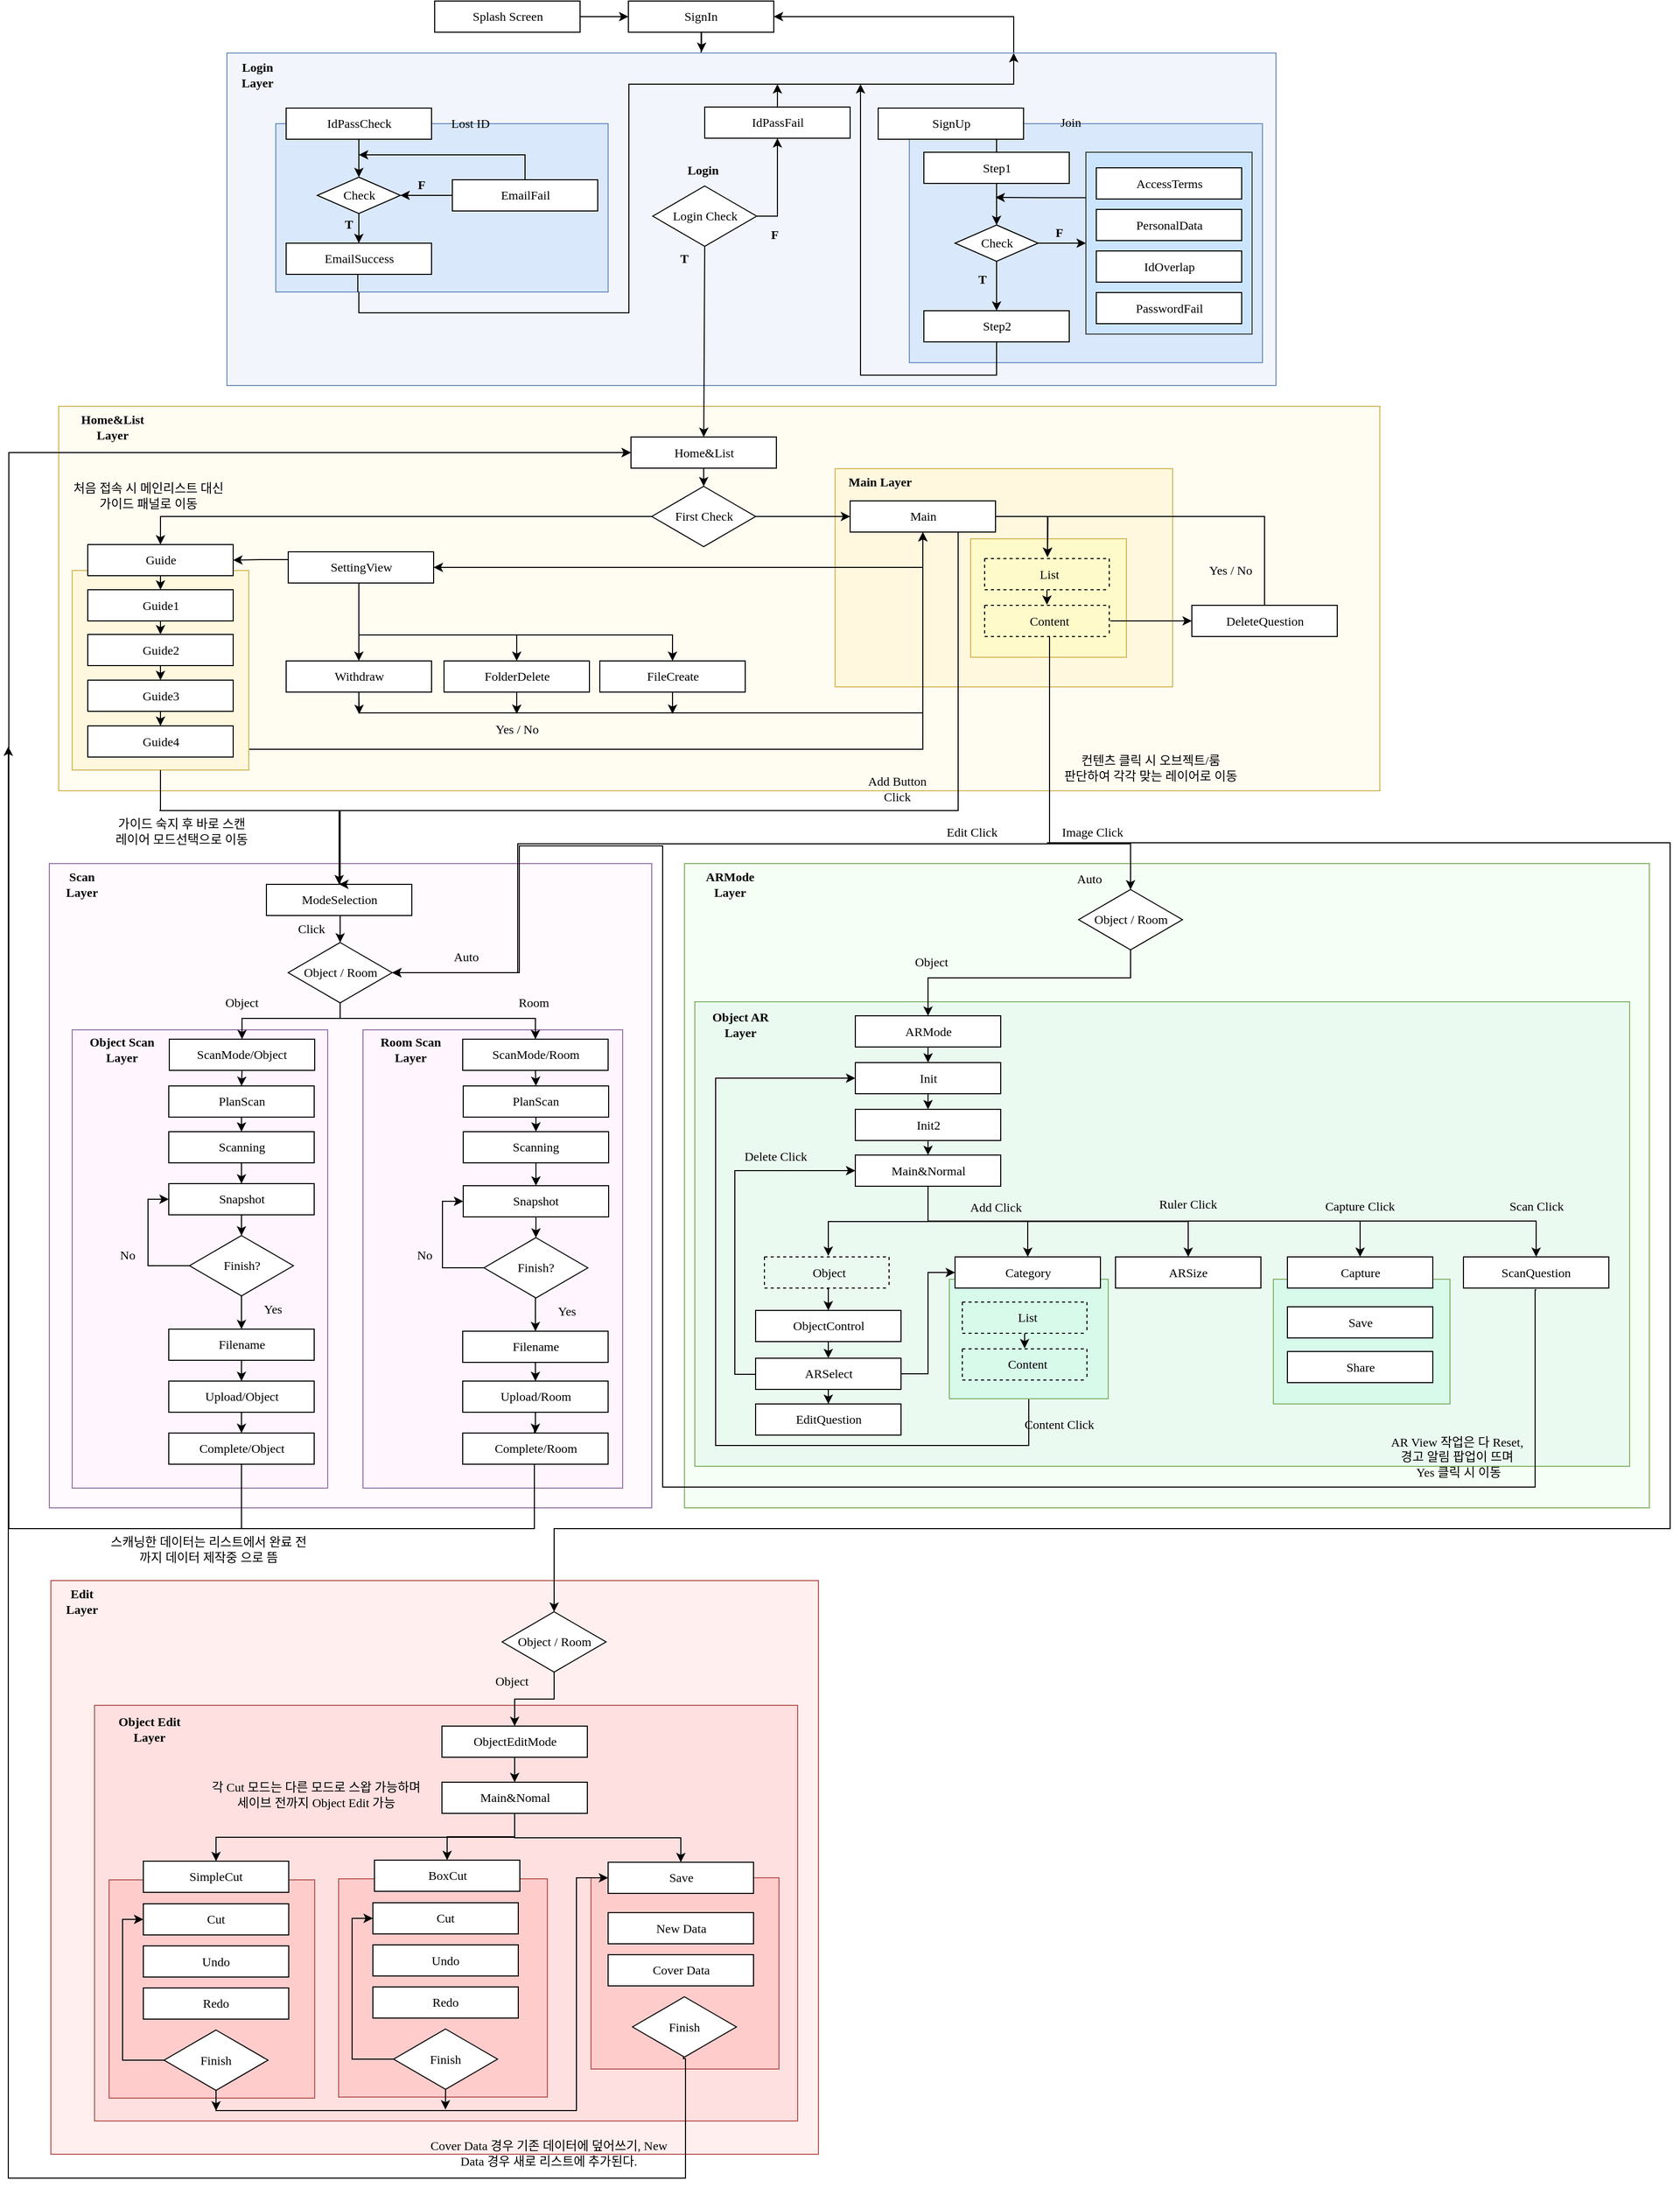 <mxfile version="12.1.9" type="github" pages="1">
  <diagram id="XOLFAkgFm3Rj53Y3xqBl" name="Page-1">
    <mxGraphModel dx="1761" dy="2156" grid="1" gridSize="10" guides="1" tooltips="1" connect="1" arrows="1" fold="1" page="1" pageScale="1" pageWidth="827" pageHeight="1169" math="0" shadow="0">
      <root>
        <object label="" id="0">
          <mxCell/>
        </object>
        <mxCell id="1" parent="0"/>
        <mxCell id="ZnqCWuLimk8m2yiUj3K2-202" value="" style="rounded=0;whiteSpace=wrap;html=1;fontFamily=Verdana;fillColor=#FFEFEE;strokeColor=#b85450;" vertex="1" parent="1">
          <mxGeometry x="71" y="370" width="739" height="552" as="geometry"/>
        </mxCell>
        <mxCell id="ZnqCWuLimk8m2yiUj3K2-214" value="" style="rounded=0;whiteSpace=wrap;html=1;fontFamily=Verdana;fillColor=#FFE0E0;strokeColor=#b85450;" vertex="1" parent="1">
          <mxGeometry x="113" y="490" width="677" height="400" as="geometry"/>
        </mxCell>
        <mxCell id="ZnqCWuLimk8m2yiUj3K2-66" value="" style="rounded=0;whiteSpace=wrap;html=1;fontFamily=Verdana;fillColor=#F5FFF5;strokeColor=#82b366;" vertex="1" parent="1">
          <mxGeometry x="681" y="-320" width="929" height="620" as="geometry"/>
        </mxCell>
        <mxCell id="ZnqCWuLimk8m2yiUj3K2-65" value="" style="rounded=0;whiteSpace=wrap;html=1;fontFamily=Verdana;fillColor=#EBFAF1;strokeColor=#82b366;" vertex="1" parent="1">
          <mxGeometry x="691" y="-187" width="900" height="447" as="geometry"/>
        </mxCell>
        <mxCell id="ZnqCWuLimk8m2yiUj3K2-204" style="edgeStyle=orthogonalEdgeStyle;rounded=0;orthogonalLoop=1;jettySize=auto;html=1;exitX=0.5;exitY=1;exitDx=0;exitDy=0;entryX=0;entryY=0.5;entryDx=0;entryDy=0;" edge="1" parent="1" source="ZnqCWuLimk8m2yiUj3K2-192" target="ZnqCWuLimk8m2yiUj3K2-88">
          <mxGeometry relative="1" as="geometry">
            <Array as="points">
              <mxPoint x="1013" y="240"/>
              <mxPoint x="711" y="240"/>
              <mxPoint x="711" y="-113"/>
            </Array>
          </mxGeometry>
        </mxCell>
        <mxCell id="ZnqCWuLimk8m2yiUj3K2-192" value="" style="rounded=0;whiteSpace=wrap;html=1;fontFamily=Verdana;fillColor=#D7FAEA;strokeColor=#82b366;" vertex="1" parent="1">
          <mxGeometry x="936" y="80" width="153" height="115" as="geometry"/>
        </mxCell>
        <mxCell id="I7ZnQ06CRoN9AKOw03UI-177" value="" style="rounded=0;whiteSpace=wrap;html=1;fontFamily=Verdana;fillColor=#FFFCF2;strokeColor=#d6b656;" parent="1" vertex="1">
          <mxGeometry x="78.5" y="-760" width="1272" height="370" as="geometry"/>
        </mxCell>
        <mxCell id="ZnqCWuLimk8m2yiUj3K2-115" value="" style="rounded=0;whiteSpace=wrap;html=1;fontFamily=Verdana;fillColor=#FFF8DE;strokeColor=#d6b656;" vertex="1" parent="1">
          <mxGeometry x="826" y="-700" width="325" height="210" as="geometry"/>
        </mxCell>
        <mxCell id="ZnqCWuLimk8m2yiUj3K2-191" value="" style="rounded=0;whiteSpace=wrap;html=1;fontFamily=Verdana;fillColor=#FFFAC9;strokeColor=#d6b656;" vertex="1" parent="1">
          <mxGeometry x="956.5" y="-632.5" width="150" height="114" as="geometry"/>
        </mxCell>
        <mxCell id="I7ZnQ06CRoN9AKOw03UI-246" style="edgeStyle=orthogonalEdgeStyle;rounded=0;orthogonalLoop=1;jettySize=auto;html=1;exitX=1;exitY=0.75;exitDx=0;exitDy=0;entryX=0.5;entryY=1;entryDx=0;entryDy=0;fontFamily=Verdana;" parent="1" source="I7ZnQ06CRoN9AKOw03UI-198" target="I7ZnQ06CRoN9AKOw03UI-188" edge="1">
          <mxGeometry relative="1" as="geometry">
            <Array as="points">
              <mxPoint x="261.5" y="-430"/>
              <mxPoint x="910.5" y="-430"/>
            </Array>
          </mxGeometry>
        </mxCell>
        <mxCell id="I7ZnQ06CRoN9AKOw03UI-198" value="" style="rounded=0;whiteSpace=wrap;html=1;fontFamily=Verdana;fillColor=#FFF8DE;strokeColor=#d6b656;" parent="1" vertex="1">
          <mxGeometry x="91.5" y="-602" width="170" height="192" as="geometry"/>
        </mxCell>
        <mxCell id="pD5YeeOENnrOnMWcoTvS-38" style="edgeStyle=orthogonalEdgeStyle;rounded=0;orthogonalLoop=1;jettySize=auto;html=1;exitX=1;exitY=0.5;exitDx=0;exitDy=0;entryX=0;entryY=0.5;entryDx=0;entryDy=0;fontFamily=Verdana;" parent="1" source="pD5YeeOENnrOnMWcoTvS-1" target="pD5YeeOENnrOnMWcoTvS-3" edge="1">
          <mxGeometry relative="1" as="geometry"/>
        </mxCell>
        <mxCell id="pD5YeeOENnrOnMWcoTvS-1" value="Splash Screen" style="rounded=0;whiteSpace=wrap;fontFamily=Verdana;html=1;" parent="1" vertex="1">
          <mxGeometry x="440.5" y="-1150" width="140" height="30" as="geometry"/>
        </mxCell>
        <mxCell id="I7ZnQ06CRoN9AKOw03UI-268" value="" style="edgeStyle=orthogonalEdgeStyle;rounded=0;orthogonalLoop=1;jettySize=auto;html=1;fontFamily=Verdana;" parent="1" source="pD5YeeOENnrOnMWcoTvS-3" target="I7ZnQ06CRoN9AKOw03UI-267" edge="1">
          <mxGeometry relative="1" as="geometry"/>
        </mxCell>
        <mxCell id="pD5YeeOENnrOnMWcoTvS-3" value="SignIn" style="rounded=0;whiteSpace=wrap;fontFamily=Verdana;html=1;" parent="1" vertex="1">
          <mxGeometry x="627" y="-1150" width="140" height="30" as="geometry"/>
        </mxCell>
        <mxCell id="I7ZnQ06CRoN9AKOw03UI-267" value="SignIn" style="rounded=0;whiteSpace=wrap;fontFamily=Verdana;html=1;" parent="1" vertex="1">
          <mxGeometry x="627" y="-1040" width="140" height="30" as="geometry"/>
        </mxCell>
        <mxCell id="I7ZnQ06CRoN9AKOw03UI-83" style="edgeStyle=orthogonalEdgeStyle;rounded=0;orthogonalLoop=1;jettySize=auto;html=1;exitX=0.75;exitY=0;exitDx=0;exitDy=0;entryX=1;entryY=0.5;entryDx=0;entryDy=0;fontFamily=Verdana;" parent="1" source="I7ZnQ06CRoN9AKOw03UI-26" target="pD5YeeOENnrOnMWcoTvS-3" edge="1">
          <mxGeometry relative="1" as="geometry"/>
        </mxCell>
        <mxCell id="I7ZnQ06CRoN9AKOw03UI-85" value="" style="group" parent="1" vertex="1" connectable="0">
          <mxGeometry x="130.5" y="-1070" width="1157" height="290" as="geometry"/>
        </mxCell>
        <mxCell id="I7ZnQ06CRoN9AKOw03UI-79" value="" style="group" parent="I7ZnQ06CRoN9AKOw03UI-85" vertex="1" connectable="0">
          <mxGeometry width="1157" height="290" as="geometry"/>
        </mxCell>
        <mxCell id="I7ZnQ06CRoN9AKOw03UI-26" value="" style="rounded=0;whiteSpace=wrap;html=1;fontFamily=Verdana;fillColor=#F2F6FC;strokeColor=#6c8ebf;" parent="I7ZnQ06CRoN9AKOw03UI-79" vertex="1">
          <mxGeometry x="110" y="-30" width="1010" height="320" as="geometry"/>
        </mxCell>
        <mxCell id="I7ZnQ06CRoN9AKOw03UI-78" value="" style="group" parent="I7ZnQ06CRoN9AKOw03UI-79" vertex="1" connectable="0">
          <mxGeometry x="7" y="6" width="1100" height="262" as="geometry"/>
        </mxCell>
        <mxCell id="I7ZnQ06CRoN9AKOw03UI-24" value="" style="rounded=0;whiteSpace=wrap;html=1;fontFamily=Verdana;fillColor=#dae8fc;strokeColor=#6c8ebf;" parent="I7ZnQ06CRoN9AKOw03UI-78" vertex="1">
          <mxGeometry x="150" y="32" width="320" height="162" as="geometry"/>
        </mxCell>
        <mxCell id="pD5YeeOENnrOnMWcoTvS-5" value="IdPassCheck" style="rounded=0;whiteSpace=wrap;fontFamily=Verdana;html=1;" parent="I7ZnQ06CRoN9AKOw03UI-78" vertex="1">
          <mxGeometry x="160" y="17" width="140" height="30" as="geometry"/>
        </mxCell>
        <mxCell id="pD5YeeOENnrOnMWcoTvS-6" value="EmailFail" style="rounded=0;whiteSpace=wrap;fontFamily=Verdana;html=1;" parent="I7ZnQ06CRoN9AKOw03UI-78" vertex="1">
          <mxGeometry x="320" y="86" width="140" height="30" as="geometry"/>
        </mxCell>
        <mxCell id="pD5YeeOENnrOnMWcoTvS-7" value="EmailSuccess" style="rounded=0;whiteSpace=wrap;fontFamily=Verdana;html=1;" parent="I7ZnQ06CRoN9AKOw03UI-78" vertex="1">
          <mxGeometry x="160" y="147" width="140" height="30" as="geometry"/>
        </mxCell>
        <mxCell id="pD5YeeOENnrOnMWcoTvS-39" value="" style="group" parent="I7ZnQ06CRoN9AKOw03UI-78" vertex="1" connectable="0">
          <mxGeometry x="760" y="32" width="340" height="230" as="geometry"/>
        </mxCell>
        <mxCell id="pD5YeeOENnrOnMWcoTvS-27" value="" style="rounded=0;whiteSpace=wrap;html=1;fontFamily=Verdana;fillColor=#dae8fc;strokeColor=#6c8ebf;" parent="pD5YeeOENnrOnMWcoTvS-39" vertex="1">
          <mxGeometry width="340" height="230" as="geometry"/>
        </mxCell>
        <mxCell id="pD5YeeOENnrOnMWcoTvS-11" value="Step1" style="rounded=0;whiteSpace=wrap;fontFamily=Verdana;html=1;" parent="pD5YeeOENnrOnMWcoTvS-39" vertex="1">
          <mxGeometry x="14" y="27.5" width="140" height="30" as="geometry"/>
        </mxCell>
        <mxCell id="pD5YeeOENnrOnMWcoTvS-12" value="Step2" style="rounded=0;whiteSpace=wrap;fontFamily=Verdana;html=1;" parent="pD5YeeOENnrOnMWcoTvS-39" vertex="1">
          <mxGeometry x="14" y="180" width="140" height="30" as="geometry"/>
        </mxCell>
        <mxCell id="pD5YeeOENnrOnMWcoTvS-26" value="Check" style="rhombus;whiteSpace=wrap;html=1;fontFamily=Verdana;" parent="pD5YeeOENnrOnMWcoTvS-39" vertex="1">
          <mxGeometry x="44" y="97.5" width="80" height="35" as="geometry"/>
        </mxCell>
        <mxCell id="pD5YeeOENnrOnMWcoTvS-28" value="" style="endArrow=classic;html=1;fontFamily=Verdana;exitX=0.5;exitY=1;exitDx=0;exitDy=0;entryX=0.5;entryY=0;entryDx=0;entryDy=0;" parent="pD5YeeOENnrOnMWcoTvS-39" source="pD5YeeOENnrOnMWcoTvS-11" target="pD5YeeOENnrOnMWcoTvS-26" edge="1">
          <mxGeometry width="50" height="50" relative="1" as="geometry">
            <mxPoint x="130" y="72.5" as="sourcePoint"/>
            <mxPoint x="180" y="22.5" as="targetPoint"/>
          </mxGeometry>
        </mxCell>
        <mxCell id="pD5YeeOENnrOnMWcoTvS-31" value="" style="endArrow=classic;html=1;fontFamily=Verdana;exitX=1;exitY=0.5;exitDx=0;exitDy=0;entryX=0;entryY=0.5;entryDx=0;entryDy=0;" parent="pD5YeeOENnrOnMWcoTvS-39" source="pD5YeeOENnrOnMWcoTvS-26" target="pD5YeeOENnrOnMWcoTvS-13" edge="1">
          <mxGeometry width="50" height="50" relative="1" as="geometry">
            <mxPoint x="94.0" y="45" as="sourcePoint"/>
            <mxPoint x="94.0" y="82.5" as="targetPoint"/>
          </mxGeometry>
        </mxCell>
        <mxCell id="pD5YeeOENnrOnMWcoTvS-33" value="" style="endArrow=classic;html=1;fontFamily=Verdana;exitX=0.5;exitY=1;exitDx=0;exitDy=0;entryX=0.5;entryY=0;entryDx=0;entryDy=0;" parent="pD5YeeOENnrOnMWcoTvS-39" source="pD5YeeOENnrOnMWcoTvS-26" target="pD5YeeOENnrOnMWcoTvS-12" edge="1">
          <mxGeometry width="50" height="50" relative="1" as="geometry">
            <mxPoint x="134.0" y="125" as="sourcePoint"/>
            <mxPoint x="180" y="125" as="targetPoint"/>
          </mxGeometry>
        </mxCell>
        <mxCell id="pD5YeeOENnrOnMWcoTvS-34" value="F" style="text;html=1;strokeColor=none;fillColor=none;align=center;verticalAlign=middle;whiteSpace=wrap;rounded=0;fontFamily=Verdana;fontStyle=1" parent="pD5YeeOENnrOnMWcoTvS-39" vertex="1">
          <mxGeometry x="124" y="95" width="40" height="20" as="geometry"/>
        </mxCell>
        <mxCell id="pD5YeeOENnrOnMWcoTvS-36" value="T" style="text;html=1;strokeColor=none;fillColor=none;align=center;verticalAlign=middle;whiteSpace=wrap;rounded=0;fontFamily=Verdana;fontStyle=1" parent="pD5YeeOENnrOnMWcoTvS-39" vertex="1">
          <mxGeometry x="50" y="140" width="40" height="20" as="geometry"/>
        </mxCell>
        <mxCell id="pD5YeeOENnrOnMWcoTvS-4" value="SignUp" style="rounded=0;whiteSpace=wrap;fontFamily=Verdana;html=1;" parent="pD5YeeOENnrOnMWcoTvS-39" vertex="1">
          <mxGeometry x="-30" y="-15" width="140" height="30" as="geometry"/>
        </mxCell>
        <mxCell id="pD5YeeOENnrOnMWcoTvS-42" value="" style="endArrow=none;html=1;fontFamily=Verdana;exitX=0.5;exitY=0;exitDx=0;exitDy=0;" parent="pD5YeeOENnrOnMWcoTvS-39" source="pD5YeeOENnrOnMWcoTvS-11" edge="1">
          <mxGeometry width="50" height="50" relative="1" as="geometry">
            <mxPoint x="34" y="65" as="sourcePoint"/>
            <mxPoint x="84" y="15" as="targetPoint"/>
          </mxGeometry>
        </mxCell>
        <mxCell id="pD5YeeOENnrOnMWcoTvS-43" value="" style="endArrow=none;html=1;fontFamily=Verdana;entryX=0.5;entryY=1;entryDx=0;entryDy=0;" parent="pD5YeeOENnrOnMWcoTvS-39" target="pD5YeeOENnrOnMWcoTvS-12" edge="1">
          <mxGeometry width="50" height="50" relative="1" as="geometry">
            <mxPoint x="84" y="230" as="sourcePoint"/>
            <mxPoint x="-470" y="250" as="targetPoint"/>
          </mxGeometry>
        </mxCell>
        <mxCell id="pD5YeeOENnrOnMWcoTvS-13" value="" style="rounded=0;whiteSpace=wrap;html=1;fontFamily=Verdana;fillColor=#cce5ff;strokeColor=#36393d;" parent="pD5YeeOENnrOnMWcoTvS-39" vertex="1">
          <mxGeometry x="170" y="27.5" width="160" height="175" as="geometry"/>
        </mxCell>
        <mxCell id="pD5YeeOENnrOnMWcoTvS-24" value="AccessTerms" style="rounded=0;whiteSpace=wrap;fontFamily=Verdana;html=1;" parent="pD5YeeOENnrOnMWcoTvS-39" vertex="1">
          <mxGeometry x="180" y="42.5" width="140" height="30" as="geometry"/>
        </mxCell>
        <mxCell id="pD5YeeOENnrOnMWcoTvS-25" value="PersonalData" style="rounded=0;whiteSpace=wrap;fontFamily=Verdana;html=1;" parent="pD5YeeOENnrOnMWcoTvS-39" vertex="1">
          <mxGeometry x="180" y="82.5" width="140" height="30" as="geometry"/>
        </mxCell>
        <mxCell id="pD5YeeOENnrOnMWcoTvS-15" value="IdOverlap" style="rounded=0;whiteSpace=wrap;fontFamily=Verdana;html=1;" parent="pD5YeeOENnrOnMWcoTvS-39" vertex="1">
          <mxGeometry x="180" y="122.5" width="140" height="30" as="geometry"/>
        </mxCell>
        <mxCell id="pD5YeeOENnrOnMWcoTvS-16" value="PasswordFail" style="rounded=0;whiteSpace=wrap;fontFamily=Verdana;html=1;" parent="pD5YeeOENnrOnMWcoTvS-39" vertex="1">
          <mxGeometry x="180" y="162.5" width="140" height="30" as="geometry"/>
        </mxCell>
        <mxCell id="I7ZnQ06CRoN9AKOw03UI-1" value="Check" style="rhombus;whiteSpace=wrap;html=1;fontFamily=Verdana;" parent="I7ZnQ06CRoN9AKOw03UI-78" vertex="1">
          <mxGeometry x="190" y="83.5" width="80" height="35" as="geometry"/>
        </mxCell>
        <mxCell id="I7ZnQ06CRoN9AKOw03UI-50" value="" style="endArrow=classic;html=1;fontFamily=Verdana;exitX=0.5;exitY=1;exitDx=0;exitDy=0;entryX=0.5;entryY=0;entryDx=0;entryDy=0;" parent="I7ZnQ06CRoN9AKOw03UI-78" source="pD5YeeOENnrOnMWcoTvS-5" target="I7ZnQ06CRoN9AKOw03UI-1" edge="1">
          <mxGeometry width="50" height="50" relative="1" as="geometry">
            <mxPoint x="233" y="49.5" as="sourcePoint"/>
            <mxPoint x="233" y="84.5" as="targetPoint"/>
          </mxGeometry>
        </mxCell>
        <mxCell id="I7ZnQ06CRoN9AKOw03UI-51" value="" style="endArrow=classic;html=1;fontFamily=Verdana;exitX=0;exitY=0.5;exitDx=0;exitDy=0;entryX=1;entryY=0.5;entryDx=0;entryDy=0;" parent="I7ZnQ06CRoN9AKOw03UI-78" source="pD5YeeOENnrOnMWcoTvS-6" target="I7ZnQ06CRoN9AKOw03UI-1" edge="1">
          <mxGeometry width="50" height="50" relative="1" as="geometry">
            <mxPoint x="243" y="57" as="sourcePoint"/>
            <mxPoint x="243" y="93.5" as="targetPoint"/>
          </mxGeometry>
        </mxCell>
        <mxCell id="I7ZnQ06CRoN9AKOw03UI-54" style="edgeStyle=orthogonalEdgeStyle;rounded=0;orthogonalLoop=1;jettySize=auto;html=1;exitX=0.5;exitY=0;exitDx=0;exitDy=0;fontFamily=Verdana;" parent="I7ZnQ06CRoN9AKOw03UI-78" source="pD5YeeOENnrOnMWcoTvS-6" edge="1">
          <mxGeometry relative="1" as="geometry">
            <mxPoint x="230" y="62" as="targetPoint"/>
            <mxPoint x="389.99" y="86" as="sourcePoint"/>
            <Array as="points">
              <mxPoint x="390" y="62"/>
            </Array>
          </mxGeometry>
        </mxCell>
        <mxCell id="I7ZnQ06CRoN9AKOw03UI-55" value="" style="endArrow=classic;html=1;fontFamily=Verdana;exitX=0.5;exitY=1;exitDx=0;exitDy=0;" parent="I7ZnQ06CRoN9AKOw03UI-78" source="I7ZnQ06CRoN9AKOw03UI-1" target="pD5YeeOENnrOnMWcoTvS-7" edge="1">
          <mxGeometry width="50" height="50" relative="1" as="geometry">
            <mxPoint x="240" y="57" as="sourcePoint"/>
            <mxPoint x="240" y="93.5" as="targetPoint"/>
          </mxGeometry>
        </mxCell>
        <mxCell id="I7ZnQ06CRoN9AKOw03UI-76" value="T" style="text;html=1;strokeColor=none;fillColor=none;align=center;verticalAlign=middle;whiteSpace=wrap;rounded=0;fontFamily=Verdana;fontStyle=1" parent="I7ZnQ06CRoN9AKOw03UI-78" vertex="1">
          <mxGeometry x="200" y="118.5" width="40" height="20" as="geometry"/>
        </mxCell>
        <mxCell id="I7ZnQ06CRoN9AKOw03UI-77" value="F" style="text;html=1;strokeColor=none;fillColor=none;align=center;verticalAlign=middle;whiteSpace=wrap;rounded=0;fontFamily=Verdana;fontStyle=1" parent="I7ZnQ06CRoN9AKOw03UI-78" vertex="1">
          <mxGeometry x="270" y="81" width="40" height="20" as="geometry"/>
        </mxCell>
        <mxCell id="I7ZnQ06CRoN9AKOw03UI-170" value="" style="endArrow=none;html=1;fontFamily=Verdana;entryX=0.5;entryY=1;entryDx=0;entryDy=0;" parent="I7ZnQ06CRoN9AKOw03UI-78" edge="1">
          <mxGeometry width="50" height="50" relative="1" as="geometry">
            <mxPoint x="229" y="194" as="sourcePoint"/>
            <mxPoint x="229" y="177.0" as="targetPoint"/>
          </mxGeometry>
        </mxCell>
        <mxCell id="I7ZnQ06CRoN9AKOw03UI-127" style="edgeStyle=orthogonalEdgeStyle;rounded=0;orthogonalLoop=1;jettySize=auto;html=1;exitX=1;exitY=0.5;exitDx=0;exitDy=0;fontFamily=Verdana;entryX=0.5;entryY=1;entryDx=0;entryDy=0;" parent="I7ZnQ06CRoN9AKOw03UI-79" source="I7ZnQ06CRoN9AKOw03UI-25" target="pD5YeeOENnrOnMWcoTvS-10" edge="1">
          <mxGeometry relative="1" as="geometry"/>
        </mxCell>
        <mxCell id="I7ZnQ06CRoN9AKOw03UI-25" value="Login Check" style="rhombus;whiteSpace=wrap;html=1;fontFamily=Verdana;" parent="I7ZnQ06CRoN9AKOw03UI-79" vertex="1">
          <mxGeometry x="520" y="98" width="100" height="58" as="geometry"/>
        </mxCell>
        <mxCell id="I7ZnQ06CRoN9AKOw03UI-126" value="F" style="text;html=1;strokeColor=none;fillColor=none;align=center;verticalAlign=middle;whiteSpace=wrap;rounded=0;fontFamily=Verdana;fontStyle=1" parent="I7ZnQ06CRoN9AKOw03UI-79" vertex="1">
          <mxGeometry x="617" y="135" width="40" height="20" as="geometry"/>
        </mxCell>
        <mxCell id="I7ZnQ06CRoN9AKOw03UI-168" value="T" style="text;html=1;strokeColor=none;fillColor=none;align=center;verticalAlign=middle;whiteSpace=wrap;rounded=0;fontFamily=Verdana;fontStyle=1" parent="I7ZnQ06CRoN9AKOw03UI-79" vertex="1">
          <mxGeometry x="530" y="157.5" width="40" height="20" as="geometry"/>
        </mxCell>
        <mxCell id="pD5YeeOENnrOnMWcoTvS-10" value="IdPassFail" style="rounded=0;whiteSpace=wrap;fontFamily=Verdana;html=1;" parent="I7ZnQ06CRoN9AKOw03UI-79" vertex="1">
          <mxGeometry x="570" y="22" width="140" height="30" as="geometry"/>
        </mxCell>
        <mxCell id="I7ZnQ06CRoN9AKOw03UI-227" value="Login" style="text;html=1;strokeColor=none;fillColor=none;align=center;verticalAlign=middle;whiteSpace=wrap;rounded=0;fontFamily=Verdana;fontStyle=1" parent="I7ZnQ06CRoN9AKOw03UI-79" vertex="1">
          <mxGeometry x="548" y="73" width="40" height="20" as="geometry"/>
        </mxCell>
        <mxCell id="I7ZnQ06CRoN9AKOw03UI-262" style="edgeStyle=orthogonalEdgeStyle;rounded=0;orthogonalLoop=1;jettySize=auto;html=1;exitX=0.25;exitY=1;exitDx=0;exitDy=0;entryX=0.75;entryY=0;entryDx=0;entryDy=0;fontFamily=Verdana;" parent="I7ZnQ06CRoN9AKOw03UI-79" source="I7ZnQ06CRoN9AKOw03UI-24" target="I7ZnQ06CRoN9AKOw03UI-26" edge="1">
          <mxGeometry relative="1" as="geometry">
            <Array as="points">
              <mxPoint x="237" y="220"/>
              <mxPoint x="497" y="220"/>
              <mxPoint x="497"/>
              <mxPoint x="868"/>
            </Array>
          </mxGeometry>
        </mxCell>
        <mxCell id="I7ZnQ06CRoN9AKOw03UI-88" value="" style="endArrow=classic;html=1;fontFamily=Verdana;" parent="1" edge="1">
          <mxGeometry width="50" height="50" relative="1" as="geometry">
            <mxPoint x="697.5" y="-1120" as="sourcePoint"/>
            <mxPoint x="697.5" y="-1101" as="targetPoint"/>
          </mxGeometry>
        </mxCell>
        <mxCell id="I7ZnQ06CRoN9AKOw03UI-128" value="" style="endArrow=classic;html=1;fontFamily=Verdana;exitX=0.5;exitY=1;exitDx=0;exitDy=0;" parent="1" source="I7ZnQ06CRoN9AKOw03UI-25" target="I7ZnQ06CRoN9AKOw03UI-178" edge="1">
          <mxGeometry width="50" height="50" relative="1" as="geometry">
            <mxPoint x="150.5" y="-750" as="sourcePoint"/>
            <mxPoint x="700.5" y="-770" as="targetPoint"/>
          </mxGeometry>
        </mxCell>
        <mxCell id="I7ZnQ06CRoN9AKOw03UI-173" style="edgeStyle=orthogonalEdgeStyle;rounded=0;orthogonalLoop=1;jettySize=auto;html=1;exitX=0;exitY=0.25;exitDx=0;exitDy=0;fontFamily=Verdana;" parent="1" source="pD5YeeOENnrOnMWcoTvS-13" edge="1">
          <mxGeometry relative="1" as="geometry">
            <mxPoint x="980.5" y="-961" as="targetPoint"/>
          </mxGeometry>
        </mxCell>
        <mxCell id="I7ZnQ06CRoN9AKOw03UI-189" style="edgeStyle=orthogonalEdgeStyle;rounded=0;orthogonalLoop=1;jettySize=auto;html=1;entryX=0.5;entryY=0;entryDx=0;entryDy=0;fontFamily=Verdana;" parent="1" source="I7ZnQ06CRoN9AKOw03UI-174" target="I7ZnQ06CRoN9AKOw03UI-185" edge="1">
          <mxGeometry relative="1" as="geometry"/>
        </mxCell>
        <mxCell id="I7ZnQ06CRoN9AKOw03UI-229" style="edgeStyle=orthogonalEdgeStyle;rounded=0;orthogonalLoop=1;jettySize=auto;html=1;exitX=1;exitY=0.5;exitDx=0;exitDy=0;fontFamily=Verdana;" parent="1" source="I7ZnQ06CRoN9AKOw03UI-174" target="I7ZnQ06CRoN9AKOw03UI-188" edge="1">
          <mxGeometry relative="1" as="geometry"/>
        </mxCell>
        <mxCell id="I7ZnQ06CRoN9AKOw03UI-174" value="First Check" style="rhombus;whiteSpace=wrap;html=1;fontFamily=Verdana;" parent="1" vertex="1">
          <mxGeometry x="649.5" y="-683" width="100" height="58" as="geometry"/>
        </mxCell>
        <mxCell id="I7ZnQ06CRoN9AKOw03UI-178" value="Home&amp;amp;List" style="rounded=0;whiteSpace=wrap;fontFamily=Verdana;html=1;" parent="1" vertex="1">
          <mxGeometry x="629.5" y="-730.5" width="140" height="30" as="geometry"/>
        </mxCell>
        <mxCell id="I7ZnQ06CRoN9AKOw03UI-240" style="edgeStyle=orthogonalEdgeStyle;rounded=0;orthogonalLoop=1;jettySize=auto;html=1;exitX=0.5;exitY=1;exitDx=0;exitDy=0;entryX=0.5;entryY=1;entryDx=0;entryDy=0;fontFamily=Verdana;" parent="1" source="I7ZnQ06CRoN9AKOw03UI-179" target="I7ZnQ06CRoN9AKOw03UI-188" edge="1">
          <mxGeometry relative="1" as="geometry"/>
        </mxCell>
        <mxCell id="I7ZnQ06CRoN9AKOw03UI-244" style="edgeStyle=orthogonalEdgeStyle;rounded=0;orthogonalLoop=1;jettySize=auto;html=1;exitX=0.5;exitY=1;exitDx=0;exitDy=0;fontFamily=Verdana;" parent="1" source="I7ZnQ06CRoN9AKOw03UI-179" edge="1">
          <mxGeometry relative="1" as="geometry">
            <mxPoint x="367.833" y="-463.833" as="targetPoint"/>
          </mxGeometry>
        </mxCell>
        <mxCell id="I7ZnQ06CRoN9AKOw03UI-179" value="Withdraw&lt;span style=&quot;font-family: &amp;#34;helvetica&amp;#34; , &amp;#34;arial&amp;#34; , sans-serif ; font-size: 0px ; white-space: nowrap&quot;&gt;%3CmxGraphModel%3E%3Croot%3E%3CmxCell%20id%3D%220%22%2F%3E%3CmxCell%20id%3D%221%22%20parent%3D%220%22%2F%3E%3CmxCell%20id%3D%222%22%20value%3D%22Home%26amp%3Bamp%3BList%22%20style%3D%22rounded%3D0%3BwhiteSpace%3Dwrap%3BfontFamily%3DVerdana%3Bhtml%3D1%3B%22%20vertex%3D%221%22%20parent%3D%221%22%3E%3CmxGeometry%20x%3D%22698.5%22%20y%3D%22-690%22%20width%3D%22140%22%20height%3D%2230%22%20as%3D%22geometry%22%2F%3E%3C%2FmxCell%3E%3C%2Froot%3E%3C%2FmxGraphModel%3E&lt;/span&gt;" style="rounded=0;whiteSpace=wrap;fontFamily=Verdana;html=1;" parent="1" vertex="1">
          <mxGeometry x="297.5" y="-515" width="140" height="30" as="geometry"/>
        </mxCell>
        <mxCell id="I7ZnQ06CRoN9AKOw03UI-203" style="edgeStyle=orthogonalEdgeStyle;rounded=0;orthogonalLoop=1;jettySize=auto;html=1;exitX=0.5;exitY=1;exitDx=0;exitDy=0;entryX=0.5;entryY=0;entryDx=0;entryDy=0;fontFamily=Verdana;" parent="1" source="I7ZnQ06CRoN9AKOw03UI-180" target="I7ZnQ06CRoN9AKOw03UI-182" edge="1">
          <mxGeometry relative="1" as="geometry">
            <Array as="points">
              <mxPoint x="367.5" y="-540"/>
              <mxPoint x="669.5" y="-540"/>
            </Array>
          </mxGeometry>
        </mxCell>
        <mxCell id="I7ZnQ06CRoN9AKOw03UI-205" style="edgeStyle=orthogonalEdgeStyle;rounded=0;orthogonalLoop=1;jettySize=auto;html=1;exitX=0;exitY=0.25;exitDx=0;exitDy=0;entryX=1;entryY=0.5;entryDx=0;entryDy=0;fontFamily=Verdana;" parent="1" source="I7ZnQ06CRoN9AKOw03UI-180" target="I7ZnQ06CRoN9AKOw03UI-185" edge="1">
          <mxGeometry relative="1" as="geometry"/>
        </mxCell>
        <mxCell id="I7ZnQ06CRoN9AKOw03UI-207" style="edgeStyle=orthogonalEdgeStyle;rounded=0;orthogonalLoop=1;jettySize=auto;html=1;exitX=0.5;exitY=1;exitDx=0;exitDy=0;entryX=0.5;entryY=0;entryDx=0;entryDy=0;fontFamily=Verdana;" parent="1" source="I7ZnQ06CRoN9AKOw03UI-180" target="I7ZnQ06CRoN9AKOw03UI-179" edge="1">
          <mxGeometry relative="1" as="geometry">
            <Array as="points">
              <mxPoint x="367.5" y="-590"/>
            </Array>
          </mxGeometry>
        </mxCell>
        <mxCell id="I7ZnQ06CRoN9AKOw03UI-209" style="edgeStyle=orthogonalEdgeStyle;rounded=0;orthogonalLoop=1;jettySize=auto;html=1;exitX=0.5;exitY=1;exitDx=0;exitDy=0;entryX=0.5;entryY=0;entryDx=0;entryDy=0;fontFamily=Verdana;" parent="1" source="I7ZnQ06CRoN9AKOw03UI-180" target="I7ZnQ06CRoN9AKOw03UI-181" edge="1">
          <mxGeometry relative="1" as="geometry">
            <Array as="points">
              <mxPoint x="367.5" y="-590"/>
              <mxPoint x="367.5" y="-540"/>
              <mxPoint x="519.5" y="-540"/>
            </Array>
          </mxGeometry>
        </mxCell>
        <mxCell id="I7ZnQ06CRoN9AKOw03UI-180" value="SettingView" style="rounded=0;whiteSpace=wrap;fontFamily=Verdana;html=1;" parent="1" vertex="1">
          <mxGeometry x="299.5" y="-620" width="140" height="30" as="geometry"/>
        </mxCell>
        <mxCell id="I7ZnQ06CRoN9AKOw03UI-242" style="edgeStyle=orthogonalEdgeStyle;rounded=0;orthogonalLoop=1;jettySize=auto;html=1;exitX=0.5;exitY=1;exitDx=0;exitDy=0;fontFamily=Verdana;" parent="1" source="I7ZnQ06CRoN9AKOw03UI-181" edge="1">
          <mxGeometry relative="1" as="geometry">
            <mxPoint x="519.5" y="-464" as="targetPoint"/>
          </mxGeometry>
        </mxCell>
        <mxCell id="I7ZnQ06CRoN9AKOw03UI-181" value="FolderDelete" style="rounded=0;whiteSpace=wrap;fontFamily=Verdana;html=1;" parent="1" vertex="1">
          <mxGeometry x="449.5" y="-515" width="140" height="30" as="geometry"/>
        </mxCell>
        <mxCell id="I7ZnQ06CRoN9AKOw03UI-243" style="edgeStyle=orthogonalEdgeStyle;rounded=0;orthogonalLoop=1;jettySize=auto;html=1;exitX=0.5;exitY=1;exitDx=0;exitDy=0;fontFamily=Verdana;" parent="1" source="I7ZnQ06CRoN9AKOw03UI-182" edge="1">
          <mxGeometry relative="1" as="geometry">
            <mxPoint x="669.5" y="-464" as="targetPoint"/>
          </mxGeometry>
        </mxCell>
        <mxCell id="I7ZnQ06CRoN9AKOw03UI-182" value="FileCreate" style="rounded=0;whiteSpace=wrap;fontFamily=Verdana;html=1;" parent="1" vertex="1">
          <mxGeometry x="599.5" y="-515" width="140" height="30" as="geometry"/>
        </mxCell>
        <mxCell id="I7ZnQ06CRoN9AKOw03UI-252" style="edgeStyle=orthogonalEdgeStyle;rounded=0;orthogonalLoop=1;jettySize=auto;html=1;fontFamily=Verdana;exitX=0.5;exitY=0;exitDx=0;exitDy=0;" parent="1" source="I7ZnQ06CRoN9AKOw03UI-183" edge="1">
          <mxGeometry relative="1" as="geometry">
            <mxPoint x="1030.5" y="-615" as="targetPoint"/>
            <Array as="points">
              <mxPoint x="1239.5" y="-654"/>
              <mxPoint x="1030.5" y="-654"/>
            </Array>
          </mxGeometry>
        </mxCell>
        <mxCell id="I7ZnQ06CRoN9AKOw03UI-183" value="DeleteQuestion&lt;span style=&quot;font-family: &amp;#34;helvetica&amp;#34; , &amp;#34;arial&amp;#34; , sans-serif ; font-size: 0px ; white-space: nowrap&quot;&gt;%3CmxGraphModel%3E%3Croot%3E%3CmxCell%20id%3D%220%22%2F%3E%3CmxCell%20id%3D%221%22%20parent%3D%220%22%2F%3E%3CmxCell%20id%3D%222%22%20value%3D%22FileCreate%22%20style%3D%22rounded%3D0%3BwhiteSpace%3Dwrap%3BfontFamily%3DVerdana%3Bhtml%3D1%3B%22%20vertex%3D%221%22%20parent%3D%221%22%3E%3CmxGeometry%20x%3D%22870%22%20y%3D%22-620%22%20width%3D%22140%22%20height%3D%2230%22%20as%3D%22geometry%22%2F%3E%3C%2FmxCell%3E%3C%2Froot%3E%3C%2FmxGraphModel%3E&lt;/span&gt;" style="rounded=0;whiteSpace=wrap;fontFamily=Verdana;html=1;" parent="1" vertex="1">
          <mxGeometry x="1169.5" y="-568.5" width="140" height="30" as="geometry"/>
        </mxCell>
        <mxCell id="I7ZnQ06CRoN9AKOw03UI-194" style="edgeStyle=orthogonalEdgeStyle;rounded=0;orthogonalLoop=1;jettySize=auto;html=1;exitX=0.5;exitY=1;exitDx=0;exitDy=0;entryX=0.5;entryY=0;entryDx=0;entryDy=0;fontFamily=Verdana;" parent="1" source="I7ZnQ06CRoN9AKOw03UI-185" target="I7ZnQ06CRoN9AKOw03UI-190" edge="1">
          <mxGeometry relative="1" as="geometry"/>
        </mxCell>
        <mxCell id="I7ZnQ06CRoN9AKOw03UI-185" value="Guide" style="rounded=0;whiteSpace=wrap;fontFamily=Verdana;html=1;" parent="1" vertex="1">
          <mxGeometry x="106.5" y="-627" width="140" height="30" as="geometry"/>
        </mxCell>
        <mxCell id="I7ZnQ06CRoN9AKOw03UI-186" value="" style="endArrow=classic;html=1;fontFamily=Verdana;exitX=0.5;exitY=1;exitDx=0;exitDy=0;entryX=0.5;entryY=0;entryDx=0;entryDy=0;" parent="1" source="I7ZnQ06CRoN9AKOw03UI-178" target="I7ZnQ06CRoN9AKOw03UI-174" edge="1">
          <mxGeometry width="50" height="50" relative="1" as="geometry">
            <mxPoint x="709.5" y="-894" as="sourcePoint"/>
            <mxPoint x="709.5" y="-730" as="targetPoint"/>
          </mxGeometry>
        </mxCell>
        <mxCell id="I7ZnQ06CRoN9AKOw03UI-228" style="edgeStyle=orthogonalEdgeStyle;rounded=0;orthogonalLoop=1;jettySize=auto;html=1;exitX=0.5;exitY=1;exitDx=0;exitDy=0;entryX=1;entryY=0.5;entryDx=0;entryDy=0;fontFamily=Verdana;" parent="1" source="I7ZnQ06CRoN9AKOw03UI-188" target="I7ZnQ06CRoN9AKOw03UI-180" edge="1">
          <mxGeometry relative="1" as="geometry">
            <Array as="points">
              <mxPoint x="910.5" y="-605"/>
            </Array>
          </mxGeometry>
        </mxCell>
        <mxCell id="ZnqCWuLimk8m2yiUj3K2-126" style="edgeStyle=orthogonalEdgeStyle;rounded=0;orthogonalLoop=1;jettySize=auto;html=1;exitX=1;exitY=0.5;exitDx=0;exitDy=0;" edge="1" parent="1" source="I7ZnQ06CRoN9AKOw03UI-188">
          <mxGeometry relative="1" as="geometry">
            <mxPoint x="1030.5" y="-615" as="targetPoint"/>
          </mxGeometry>
        </mxCell>
        <mxCell id="I7ZnQ06CRoN9AKOw03UI-188" value="Main" style="rounded=0;whiteSpace=wrap;fontFamily=Verdana;html=1;" parent="1" vertex="1">
          <mxGeometry x="840.5" y="-669" width="140" height="30" as="geometry"/>
        </mxCell>
        <mxCell id="I7ZnQ06CRoN9AKOw03UI-195" style="edgeStyle=orthogonalEdgeStyle;rounded=0;orthogonalLoop=1;jettySize=auto;html=1;exitX=0.5;exitY=1;exitDx=0;exitDy=0;entryX=0.5;entryY=0;entryDx=0;entryDy=0;fontFamily=Verdana;" parent="1" source="I7ZnQ06CRoN9AKOw03UI-190" target="I7ZnQ06CRoN9AKOw03UI-191" edge="1">
          <mxGeometry relative="1" as="geometry"/>
        </mxCell>
        <mxCell id="I7ZnQ06CRoN9AKOw03UI-190" value="Guide1" style="rounded=0;whiteSpace=wrap;fontFamily=Verdana;html=1;" parent="1" vertex="1">
          <mxGeometry x="106.5" y="-583.5" width="140" height="30" as="geometry"/>
        </mxCell>
        <mxCell id="I7ZnQ06CRoN9AKOw03UI-196" style="edgeStyle=orthogonalEdgeStyle;rounded=0;orthogonalLoop=1;jettySize=auto;html=1;exitX=0.5;exitY=1;exitDx=0;exitDy=0;entryX=0.5;entryY=0;entryDx=0;entryDy=0;fontFamily=Verdana;" parent="1" source="I7ZnQ06CRoN9AKOw03UI-191" target="I7ZnQ06CRoN9AKOw03UI-192" edge="1">
          <mxGeometry relative="1" as="geometry"/>
        </mxCell>
        <mxCell id="I7ZnQ06CRoN9AKOw03UI-191" value="Guide2" style="rounded=0;whiteSpace=wrap;fontFamily=Verdana;html=1;" parent="1" vertex="1">
          <mxGeometry x="106.5" y="-540.5" width="140" height="30" as="geometry"/>
        </mxCell>
        <mxCell id="I7ZnQ06CRoN9AKOw03UI-197" style="edgeStyle=orthogonalEdgeStyle;rounded=0;orthogonalLoop=1;jettySize=auto;html=1;exitX=0.5;exitY=1;exitDx=0;exitDy=0;entryX=0.5;entryY=0;entryDx=0;entryDy=0;fontFamily=Verdana;" parent="1" source="I7ZnQ06CRoN9AKOw03UI-192" target="I7ZnQ06CRoN9AKOw03UI-193" edge="1">
          <mxGeometry relative="1" as="geometry"/>
        </mxCell>
        <mxCell id="I7ZnQ06CRoN9AKOw03UI-192" value="Guide3" style="rounded=0;whiteSpace=wrap;fontFamily=Verdana;html=1;" parent="1" vertex="1">
          <mxGeometry x="106.5" y="-496.5" width="140" height="30" as="geometry"/>
        </mxCell>
        <mxCell id="I7ZnQ06CRoN9AKOw03UI-193" value="Guide4" style="rounded=0;whiteSpace=wrap;fontFamily=Verdana;html=1;" parent="1" vertex="1">
          <mxGeometry x="106.5" y="-452.5" width="140" height="30" as="geometry"/>
        </mxCell>
        <mxCell id="I7ZnQ06CRoN9AKOw03UI-210" value="Home&amp;amp;List&lt;br&gt;Layer" style="text;html=1;strokeColor=none;fillColor=none;align=center;verticalAlign=middle;whiteSpace=wrap;rounded=0;fontFamily=Verdana;fontStyle=1" parent="1" vertex="1">
          <mxGeometry x="78.5" y="-750" width="103" height="20" as="geometry"/>
        </mxCell>
        <mxCell id="I7ZnQ06CRoN9AKOw03UI-218" value="" style="group" parent="1" vertex="1" connectable="0">
          <mxGeometry x="970" y="-568.5" width="121" height="30" as="geometry"/>
        </mxCell>
        <mxCell id="I7ZnQ06CRoN9AKOw03UI-212" value="" style="endArrow=none;dashed=1;html=1;fontFamily=Verdana;" parent="I7ZnQ06CRoN9AKOw03UI-218" edge="1">
          <mxGeometry width="50" height="50" relative="1" as="geometry">
            <mxPoint as="sourcePoint"/>
            <mxPoint x="120" as="targetPoint"/>
          </mxGeometry>
        </mxCell>
        <mxCell id="I7ZnQ06CRoN9AKOw03UI-213" value="" style="endArrow=none;dashed=1;html=1;fontFamily=Verdana;" parent="I7ZnQ06CRoN9AKOw03UI-218" edge="1">
          <mxGeometry width="50" height="50" relative="1" as="geometry">
            <mxPoint as="sourcePoint"/>
            <mxPoint y="30" as="targetPoint"/>
          </mxGeometry>
        </mxCell>
        <mxCell id="I7ZnQ06CRoN9AKOw03UI-214" value="" style="endArrow=none;dashed=1;html=1;fontFamily=Verdana;" parent="I7ZnQ06CRoN9AKOw03UI-218" edge="1">
          <mxGeometry width="50" height="50" relative="1" as="geometry">
            <mxPoint y="30" as="sourcePoint"/>
            <mxPoint x="120" y="30" as="targetPoint"/>
          </mxGeometry>
        </mxCell>
        <mxCell id="I7ZnQ06CRoN9AKOw03UI-215" value="" style="endArrow=none;dashed=1;html=1;fontFamily=Verdana;" parent="I7ZnQ06CRoN9AKOw03UI-218" edge="1">
          <mxGeometry width="50" height="50" relative="1" as="geometry">
            <mxPoint x="120" as="sourcePoint"/>
            <mxPoint x="120" y="30" as="targetPoint"/>
          </mxGeometry>
        </mxCell>
        <mxCell id="I7ZnQ06CRoN9AKOw03UI-216" value="Content" style="text;html=1;strokeColor=none;fillColor=none;align=center;verticalAlign=middle;whiteSpace=wrap;rounded=0;fontFamily=Verdana;" parent="I7ZnQ06CRoN9AKOw03UI-218" vertex="1">
          <mxGeometry x="4" y="5" width="117" height="20" as="geometry"/>
        </mxCell>
        <mxCell id="I7ZnQ06CRoN9AKOw03UI-245" value="Yes / No" style="text;html=1;strokeColor=none;fillColor=none;align=center;verticalAlign=middle;whiteSpace=wrap;rounded=0;fontFamily=Verdana;" parent="1" vertex="1">
          <mxGeometry x="479.5" y="-459" width="80" height="20" as="geometry"/>
        </mxCell>
        <mxCell id="I7ZnQ06CRoN9AKOw03UI-249" value="" style="rounded=0;whiteSpace=wrap;html=1;fontFamily=Verdana;fillColor=#FFFAFE;strokeColor=#9673a6;" parent="1" vertex="1">
          <mxGeometry x="69.5" y="-320" width="580" height="620" as="geometry"/>
        </mxCell>
        <mxCell id="I7ZnQ06CRoN9AKOw03UI-250" value="Scan&lt;br&gt;Layer" style="text;html=1;strokeColor=none;fillColor=none;align=center;verticalAlign=middle;whiteSpace=wrap;rounded=0;fontFamily=Verdana;fontStyle=1" parent="1" vertex="1">
          <mxGeometry x="80.5" y="-310" width="40" height="20" as="geometry"/>
        </mxCell>
        <mxCell id="I7ZnQ06CRoN9AKOw03UI-251" style="edgeStyle=orthogonalEdgeStyle;rounded=0;orthogonalLoop=1;jettySize=auto;html=1;fontFamily=Verdana;entryX=0;entryY=0.5;entryDx=0;entryDy=0;" parent="1" source="I7ZnQ06CRoN9AKOw03UI-216" target="I7ZnQ06CRoN9AKOw03UI-183" edge="1">
          <mxGeometry relative="1" as="geometry">
            <mxPoint x="1111.5" y="-554" as="targetPoint"/>
            <Array as="points"/>
          </mxGeometry>
        </mxCell>
        <mxCell id="I7ZnQ06CRoN9AKOw03UI-253" value="Yes / No" style="text;html=1;strokeColor=none;fillColor=none;align=center;verticalAlign=middle;whiteSpace=wrap;rounded=0;fontFamily=Verdana;" parent="1" vertex="1">
          <mxGeometry x="1167" y="-612.5" width="80" height="20" as="geometry"/>
        </mxCell>
        <mxCell id="ZnqCWuLimk8m2yiUj3K2-62" style="edgeStyle=orthogonalEdgeStyle;rounded=0;orthogonalLoop=1;jettySize=auto;html=1;exitX=0.5;exitY=1;exitDx=0;exitDy=0;entryX=0.5;entryY=0;entryDx=0;entryDy=0;" edge="1" parent="1" source="I7ZnQ06CRoN9AKOw03UI-254" target="ZnqCWuLimk8m2yiUj3K2-4">
          <mxGeometry relative="1" as="geometry"/>
        </mxCell>
        <mxCell id="I7ZnQ06CRoN9AKOw03UI-254" value="ModeSelection" style="rounded=0;whiteSpace=wrap;fontFamily=Verdana;html=1;" parent="1" vertex="1">
          <mxGeometry x="278.5" y="-300" width="140" height="30" as="geometry"/>
        </mxCell>
        <mxCell id="I7ZnQ06CRoN9AKOw03UI-255" value="" style="rounded=0;whiteSpace=wrap;html=1;fontFamily=Verdana;fillColor=#FFF5FF;strokeColor=#9673a6;" parent="1" vertex="1">
          <mxGeometry x="91.5" y="-160" width="246" height="441" as="geometry"/>
        </mxCell>
        <mxCell id="I7ZnQ06CRoN9AKOw03UI-256" value="Object Scan Layer" style="text;html=1;strokeColor=none;fillColor=none;align=center;verticalAlign=middle;whiteSpace=wrap;rounded=0;fontFamily=Verdana;fontStyle=1" parent="1" vertex="1">
          <mxGeometry x="94" y="-151" width="91" height="20" as="geometry"/>
        </mxCell>
        <mxCell id="I7ZnQ06CRoN9AKOw03UI-257" style="edgeStyle=orthogonalEdgeStyle;rounded=0;orthogonalLoop=1;jettySize=auto;html=1;exitX=0.5;exitY=1;exitDx=0;exitDy=0;entryX=0.5;entryY=0;entryDx=0;entryDy=0;fontFamily=Verdana;" parent="1" source="I7ZnQ06CRoN9AKOw03UI-198" target="I7ZnQ06CRoN9AKOw03UI-254" edge="1">
          <mxGeometry relative="1" as="geometry">
            <Array as="points">
              <mxPoint x="175.5" y="-371"/>
              <mxPoint x="349.5" y="-371"/>
            </Array>
          </mxGeometry>
        </mxCell>
        <mxCell id="I7ZnQ06CRoN9AKOw03UI-260" value="Lost ID&lt;span style=&quot;font-family: &amp;#34;helvetica&amp;#34; , &amp;#34;arial&amp;#34; , sans-serif ; font-size: 0px ; white-space: nowrap&quot;&gt;%3CmxGraphModel%3E%3Croot%3E%3CmxCell%20id%3D%220%22%2F%3E%3CmxCell%20id%3D%221%22%20parent%3D%220%22%2F%3E%3CmxCell%20id%3D%222%22%20value%3D%22Only%20First%22%20style%3D%22text%3Bhtml%3D1%3BstrokeColor%3Dnone%3BfillColor%3Dnone%3Balign%3Dcenter%3BverticalAlign%3Dmiddle%3BwhiteSpace%3Dwrap%3Brounded%3D0%3BfontFamily%3DVerdana%3B%22%20vertex%3D%221%22%20parent%3D%221%22%3E%3CmxGeometry%20x%3D%22151%22%20y%3D%22-452%22%20width%3D%2280%22%20height%3D%2220%22%20as%3D%22geometry%22%2F%3E%3C%2FmxCell%3E%3C%2Froot%3E%3C%2FmxGraphModel%3E&lt;/span&gt;" style="text;html=1;strokeColor=none;fillColor=none;align=center;verticalAlign=middle;whiteSpace=wrap;rounded=0;fontFamily=Verdana;" parent="1" vertex="1">
          <mxGeometry x="434.5" y="-1042.5" width="80" height="20" as="geometry"/>
        </mxCell>
        <mxCell id="I7ZnQ06CRoN9AKOw03UI-261" value="Join" style="text;html=1;strokeColor=none;fillColor=none;align=center;verticalAlign=middle;whiteSpace=wrap;rounded=0;fontFamily=Verdana;" parent="1" vertex="1">
          <mxGeometry x="1012.5" y="-1043.5" width="80" height="20" as="geometry"/>
        </mxCell>
        <mxCell id="I7ZnQ06CRoN9AKOw03UI-47" value="Login Layer" style="text;html=1;strokeColor=none;fillColor=none;align=center;verticalAlign=middle;whiteSpace=wrap;rounded=0;fontFamily=Verdana;fontStyle=1" parent="1" vertex="1">
          <mxGeometry x="249.5" y="-1089" width="40" height="20" as="geometry"/>
        </mxCell>
        <mxCell id="I7ZnQ06CRoN9AKOw03UI-263" style="edgeStyle=orthogonalEdgeStyle;rounded=0;orthogonalLoop=1;jettySize=auto;html=1;exitX=0.5;exitY=0;exitDx=0;exitDy=0;fontFamily=Verdana;" parent="1" source="pD5YeeOENnrOnMWcoTvS-10" edge="1">
          <mxGeometry relative="1" as="geometry">
            <mxPoint x="770.5" y="-1070" as="targetPoint"/>
          </mxGeometry>
        </mxCell>
        <mxCell id="I7ZnQ06CRoN9AKOw03UI-266" style="edgeStyle=orthogonalEdgeStyle;rounded=0;orthogonalLoop=1;jettySize=auto;html=1;fontFamily=Verdana;" parent="1" edge="1">
          <mxGeometry relative="1" as="geometry">
            <mxPoint x="850.5" y="-1070" as="targetPoint"/>
            <Array as="points">
              <mxPoint x="981.5" y="-790"/>
              <mxPoint x="850.5" y="-790"/>
            </Array>
            <mxPoint x="981.5" y="-821" as="sourcePoint"/>
          </mxGeometry>
        </mxCell>
        <mxCell id="ZnqCWuLimk8m2yiUj3K2-1" value="" style="rounded=0;whiteSpace=wrap;html=1;fontFamily=Verdana;fillColor=#FFF5FF;strokeColor=#9673a6;" vertex="1" parent="1">
          <mxGeometry x="371.5" y="-160" width="250" height="441" as="geometry"/>
        </mxCell>
        <mxCell id="ZnqCWuLimk8m2yiUj3K2-2" value="Room Scan Layer" style="text;html=1;strokeColor=none;fillColor=none;align=center;verticalAlign=middle;whiteSpace=wrap;rounded=0;fontFamily=Verdana;fontStyle=1" vertex="1" parent="1">
          <mxGeometry x="371.5" y="-151" width="91" height="20" as="geometry"/>
        </mxCell>
        <mxCell id="ZnqCWuLimk8m2yiUj3K2-81" style="edgeStyle=orthogonalEdgeStyle;rounded=0;orthogonalLoop=1;jettySize=auto;html=1;exitX=0.5;exitY=1;exitDx=0;exitDy=0;entryX=0.5;entryY=0;entryDx=0;entryDy=0;" edge="1" parent="1" source="ZnqCWuLimk8m2yiUj3K2-4" target="ZnqCWuLimk8m2yiUj3K2-76">
          <mxGeometry relative="1" as="geometry">
            <Array as="points">
              <mxPoint x="349.5" y="-171"/>
              <mxPoint x="255.5" y="-171"/>
            </Array>
          </mxGeometry>
        </mxCell>
        <mxCell id="ZnqCWuLimk8m2yiUj3K2-82" style="edgeStyle=orthogonalEdgeStyle;rounded=0;orthogonalLoop=1;jettySize=auto;html=1;exitX=0.5;exitY=1;exitDx=0;exitDy=0;entryX=0.5;entryY=0;entryDx=0;entryDy=0;" edge="1" parent="1" source="ZnqCWuLimk8m2yiUj3K2-4" target="ZnqCWuLimk8m2yiUj3K2-77">
          <mxGeometry relative="1" as="geometry">
            <Array as="points">
              <mxPoint x="349.5" y="-171"/>
              <mxPoint x="537.5" y="-171"/>
            </Array>
          </mxGeometry>
        </mxCell>
        <mxCell id="ZnqCWuLimk8m2yiUj3K2-4" value="Object / Room" style="rhombus;whiteSpace=wrap;html=1;fontFamily=Verdana;" vertex="1" parent="1">
          <mxGeometry x="299.5" y="-244" width="100" height="58" as="geometry"/>
        </mxCell>
        <mxCell id="ZnqCWuLimk8m2yiUj3K2-7" value="Edit Click" style="text;html=1;strokeColor=none;fillColor=none;align=center;verticalAlign=middle;whiteSpace=wrap;rounded=0;fontFamily=Verdana;" vertex="1" parent="1">
          <mxGeometry x="918" y="-360" width="80" height="20" as="geometry"/>
        </mxCell>
        <mxCell id="ZnqCWuLimk8m2yiUj3K2-8" value="Add Button Click" style="text;html=1;strokeColor=none;fillColor=none;align=center;verticalAlign=middle;whiteSpace=wrap;rounded=0;fontFamily=Verdana;" vertex="1" parent="1">
          <mxGeometry x="846" y="-402" width="80" height="20" as="geometry"/>
        </mxCell>
        <mxCell id="ZnqCWuLimk8m2yiUj3K2-13" value="Room" style="text;html=1;strokeColor=none;fillColor=none;align=center;verticalAlign=middle;whiteSpace=wrap;rounded=0;fontFamily=Verdana;" vertex="1" parent="1">
          <mxGeometry x="495.5" y="-196" width="80" height="20" as="geometry"/>
        </mxCell>
        <mxCell id="ZnqCWuLimk8m2yiUj3K2-14" value="Object" style="text;html=1;strokeColor=none;fillColor=none;align=center;verticalAlign=middle;whiteSpace=wrap;rounded=0;fontFamily=Verdana;" vertex="1" parent="1">
          <mxGeometry x="214.5" y="-196" width="80" height="20" as="geometry"/>
        </mxCell>
        <mxCell id="ZnqCWuLimk8m2yiUj3K2-19" style="edgeStyle=orthogonalEdgeStyle;rounded=0;orthogonalLoop=1;jettySize=auto;html=1;exitX=0.5;exitY=1;exitDx=0;exitDy=0;entryX=0.5;entryY=0;entryDx=0;entryDy=0;" edge="1" parent="1" source="ZnqCWuLimk8m2yiUj3K2-15" target="ZnqCWuLimk8m2yiUj3K2-17">
          <mxGeometry relative="1" as="geometry"/>
        </mxCell>
        <mxCell id="ZnqCWuLimk8m2yiUj3K2-15" value="PlanScan" style="rounded=0;whiteSpace=wrap;fontFamily=Verdana;html=1;" vertex="1" parent="1">
          <mxGeometry x="184.5" y="-106" width="140" height="30" as="geometry"/>
        </mxCell>
        <mxCell id="ZnqCWuLimk8m2yiUj3K2-20" style="edgeStyle=orthogonalEdgeStyle;rounded=0;orthogonalLoop=1;jettySize=auto;html=1;exitX=0.5;exitY=1;exitDx=0;exitDy=0;entryX=0.5;entryY=0;entryDx=0;entryDy=0;" edge="1" parent="1" source="ZnqCWuLimk8m2yiUj3K2-16" target="ZnqCWuLimk8m2yiUj3K2-18">
          <mxGeometry relative="1" as="geometry"/>
        </mxCell>
        <mxCell id="ZnqCWuLimk8m2yiUj3K2-16" value="PlanScan" style="rounded=0;whiteSpace=wrap;fontFamily=Verdana;html=1;" vertex="1" parent="1">
          <mxGeometry x="468" y="-106" width="140" height="30" as="geometry"/>
        </mxCell>
        <mxCell id="ZnqCWuLimk8m2yiUj3K2-23" style="edgeStyle=orthogonalEdgeStyle;rounded=0;orthogonalLoop=1;jettySize=auto;html=1;exitX=0.5;exitY=1;exitDx=0;exitDy=0;entryX=0.5;entryY=0;entryDx=0;entryDy=0;" edge="1" parent="1" source="ZnqCWuLimk8m2yiUj3K2-17" target="ZnqCWuLimk8m2yiUj3K2-22">
          <mxGeometry relative="1" as="geometry"/>
        </mxCell>
        <mxCell id="ZnqCWuLimk8m2yiUj3K2-17" value="Scanning" style="rounded=0;whiteSpace=wrap;fontFamily=Verdana;html=1;" vertex="1" parent="1">
          <mxGeometry x="184.5" y="-62" width="140" height="30" as="geometry"/>
        </mxCell>
        <mxCell id="ZnqCWuLimk8m2yiUj3K2-32" style="edgeStyle=orthogonalEdgeStyle;rounded=0;orthogonalLoop=1;jettySize=auto;html=1;exitX=0.5;exitY=1;exitDx=0;exitDy=0;entryX=0.5;entryY=0;entryDx=0;entryDy=0;" edge="1" parent="1" source="ZnqCWuLimk8m2yiUj3K2-18" target="ZnqCWuLimk8m2yiUj3K2-31">
          <mxGeometry relative="1" as="geometry"/>
        </mxCell>
        <mxCell id="ZnqCWuLimk8m2yiUj3K2-18" value="Scanning" style="rounded=0;whiteSpace=wrap;fontFamily=Verdana;html=1;" vertex="1" parent="1">
          <mxGeometry x="468" y="-62" width="140" height="30" as="geometry"/>
        </mxCell>
        <mxCell id="ZnqCWuLimk8m2yiUj3K2-24" style="edgeStyle=orthogonalEdgeStyle;rounded=0;orthogonalLoop=1;jettySize=auto;html=1;exitX=0;exitY=0.5;exitDx=0;exitDy=0;entryX=0;entryY=0.5;entryDx=0;entryDy=0;" edge="1" parent="1" source="ZnqCWuLimk8m2yiUj3K2-21" target="ZnqCWuLimk8m2yiUj3K2-22">
          <mxGeometry relative="1" as="geometry"/>
        </mxCell>
        <mxCell id="ZnqCWuLimk8m2yiUj3K2-42" style="edgeStyle=orthogonalEdgeStyle;rounded=0;orthogonalLoop=1;jettySize=auto;html=1;exitX=0.5;exitY=1;exitDx=0;exitDy=0;entryX=0.5;entryY=0;entryDx=0;entryDy=0;" edge="1" parent="1" source="ZnqCWuLimk8m2yiUj3K2-21" target="ZnqCWuLimk8m2yiUj3K2-39">
          <mxGeometry relative="1" as="geometry"/>
        </mxCell>
        <mxCell id="ZnqCWuLimk8m2yiUj3K2-21" value="Finish?" style="rhombus;whiteSpace=wrap;html=1;fontFamily=Verdana;" vertex="1" parent="1">
          <mxGeometry x="204.5" y="38" width="100" height="58" as="geometry"/>
        </mxCell>
        <mxCell id="ZnqCWuLimk8m2yiUj3K2-25" style="edgeStyle=orthogonalEdgeStyle;rounded=0;orthogonalLoop=1;jettySize=auto;html=1;exitX=0.5;exitY=1;exitDx=0;exitDy=0;entryX=0.5;entryY=0;entryDx=0;entryDy=0;" edge="1" parent="1" source="ZnqCWuLimk8m2yiUj3K2-22" target="ZnqCWuLimk8m2yiUj3K2-21">
          <mxGeometry relative="1" as="geometry"/>
        </mxCell>
        <mxCell id="ZnqCWuLimk8m2yiUj3K2-22" value="Snapshot" style="rounded=0;whiteSpace=wrap;fontFamily=Verdana;html=1;" vertex="1" parent="1">
          <mxGeometry x="184.5" y="-12" width="140" height="30" as="geometry"/>
        </mxCell>
        <mxCell id="ZnqCWuLimk8m2yiUj3K2-29" style="edgeStyle=orthogonalEdgeStyle;rounded=0;orthogonalLoop=1;jettySize=auto;html=1;exitX=0;exitY=0.5;exitDx=0;exitDy=0;entryX=0;entryY=0.5;entryDx=0;entryDy=0;" edge="1" parent="1" source="ZnqCWuLimk8m2yiUj3K2-30" target="ZnqCWuLimk8m2yiUj3K2-31">
          <mxGeometry relative="1" as="geometry"/>
        </mxCell>
        <mxCell id="ZnqCWuLimk8m2yiUj3K2-30" value="Finish?" style="rhombus;whiteSpace=wrap;html=1;fontFamily=Verdana;" vertex="1" parent="1">
          <mxGeometry x="488" y="40" width="100" height="58" as="geometry"/>
        </mxCell>
        <mxCell id="ZnqCWuLimk8m2yiUj3K2-33" style="edgeStyle=orthogonalEdgeStyle;rounded=0;orthogonalLoop=1;jettySize=auto;html=1;exitX=0.5;exitY=1;exitDx=0;exitDy=0;entryX=0.5;entryY=0;entryDx=0;entryDy=0;" edge="1" parent="1" source="ZnqCWuLimk8m2yiUj3K2-31" target="ZnqCWuLimk8m2yiUj3K2-30">
          <mxGeometry relative="1" as="geometry"/>
        </mxCell>
        <mxCell id="ZnqCWuLimk8m2yiUj3K2-31" value="Snapshot" style="rounded=0;whiteSpace=wrap;fontFamily=Verdana;html=1;" vertex="1" parent="1">
          <mxGeometry x="468" y="-10" width="140" height="30" as="geometry"/>
        </mxCell>
        <mxCell id="ZnqCWuLimk8m2yiUj3K2-34" value="No" style="text;html=1;strokeColor=none;fillColor=none;align=center;verticalAlign=middle;whiteSpace=wrap;rounded=0;fontFamily=Verdana;" vertex="1" parent="1">
          <mxGeometry x="390.5" y="47" width="80" height="20" as="geometry"/>
        </mxCell>
        <mxCell id="ZnqCWuLimk8m2yiUj3K2-36" value="No" style="text;html=1;strokeColor=none;fillColor=none;align=center;verticalAlign=middle;whiteSpace=wrap;rounded=0;fontFamily=Verdana;" vertex="1" parent="1">
          <mxGeometry x="104.5" y="47" width="80" height="20" as="geometry"/>
        </mxCell>
        <mxCell id="ZnqCWuLimk8m2yiUj3K2-47" style="edgeStyle=orthogonalEdgeStyle;rounded=0;orthogonalLoop=1;jettySize=auto;html=1;exitX=0.5;exitY=1;exitDx=0;exitDy=0;entryX=0.5;entryY=0;entryDx=0;entryDy=0;" edge="1" parent="1" source="ZnqCWuLimk8m2yiUj3K2-39" target="ZnqCWuLimk8m2yiUj3K2-46">
          <mxGeometry relative="1" as="geometry"/>
        </mxCell>
        <mxCell id="ZnqCWuLimk8m2yiUj3K2-39" value="Filename&lt;span style=&quot;font-family: &amp;#34;helvetica&amp;#34; , &amp;#34;arial&amp;#34; , sans-serif ; font-size: 0px ; white-space: nowrap&quot;&gt;%3CmxGraphModel%3E%3Croot%3E%3CmxCell%20id%3D%220%22%2F%3E%3CmxCell%20id%3D%221%22%20parent%3D%220%22%2F%3E%3CmxCell%20id%3D%222%22%20value%3D%22Snapshot%22%20style%3D%22rounded%3D0%3BwhiteSpace%3Dwrap%3BfontFamily%3DVerdana%3Bhtml%3D1%3B%22%20vertex%3D%221%22%20parent%3D%221%22%3E%3CmxGeometry%20x%3D%22383%22%20y%3D%22-110%22%20width%3D%22140%22%20height%3D%2230%22%20as%3D%22geometry%22%2F%3E%3C%2FmxCell%3E%3C%2Froot%3E%3C%2FmxGraphModel%3E&lt;/span&gt;" style="rounded=0;whiteSpace=wrap;fontFamily=Verdana;html=1;" vertex="1" parent="1">
          <mxGeometry x="184.5" y="128" width="140" height="30" as="geometry"/>
        </mxCell>
        <mxCell id="ZnqCWuLimk8m2yiUj3K2-41" value="Yes" style="text;html=1;strokeColor=none;fillColor=none;align=center;verticalAlign=middle;whiteSpace=wrap;rounded=0;fontFamily=Verdana;" vertex="1" parent="1">
          <mxGeometry x="245" y="99" width="80" height="20" as="geometry"/>
        </mxCell>
        <mxCell id="ZnqCWuLimk8m2yiUj3K2-43" style="edgeStyle=orthogonalEdgeStyle;rounded=0;orthogonalLoop=1;jettySize=auto;html=1;exitX=0.5;exitY=1;exitDx=0;exitDy=0;entryX=0.5;entryY=0;entryDx=0;entryDy=0;" edge="1" parent="1" target="ZnqCWuLimk8m2yiUj3K2-44">
          <mxGeometry relative="1" as="geometry">
            <mxPoint x="537.5" y="98" as="sourcePoint"/>
          </mxGeometry>
        </mxCell>
        <mxCell id="ZnqCWuLimk8m2yiUj3K2-54" style="edgeStyle=orthogonalEdgeStyle;rounded=0;orthogonalLoop=1;jettySize=auto;html=1;exitX=0.5;exitY=1;exitDx=0;exitDy=0;entryX=0.5;entryY=0;entryDx=0;entryDy=0;" edge="1" parent="1" source="ZnqCWuLimk8m2yiUj3K2-44" target="ZnqCWuLimk8m2yiUj3K2-51">
          <mxGeometry relative="1" as="geometry"/>
        </mxCell>
        <mxCell id="ZnqCWuLimk8m2yiUj3K2-44" value="Filename&lt;span style=&quot;font-family: &amp;#34;helvetica&amp;#34; , &amp;#34;arial&amp;#34; , sans-serif ; font-size: 0px ; white-space: nowrap&quot;&gt;%3CmxGraphModel%3E%3Croot%3E%3CmxCell%20id%3D%220%22%2F%3E%3CmxCell%20id%3D%221%22%20parent%3D%220%22%2F%3E%3CmxCell%20id%3D%222%22%20value%3D%22Snapshot%22%20style%3D%22rounded%3D0%3BwhiteSpace%3Dwrap%3BfontFamily%3DVerdana%3Bhtml%3D1%3B%22%20vertex%3D%221%22%20parent%3D%221%22%3E%3CmxGeometry%20x%3D%22383%22%20y%3D%22-110%22%20width%3D%22140%22%20height%3D%2230%22%20as%3D%22geometry%22%2F%3E%3C%2FmxCell%3E%3C%2Froot%3E%3C%2FmxGraphModel%3E&lt;/span&gt;" style="rounded=0;whiteSpace=wrap;fontFamily=Verdana;html=1;" vertex="1" parent="1">
          <mxGeometry x="467.5" y="130" width="140" height="30" as="geometry"/>
        </mxCell>
        <mxCell id="ZnqCWuLimk8m2yiUj3K2-45" value="Yes" style="text;html=1;strokeColor=none;fillColor=none;align=center;verticalAlign=middle;whiteSpace=wrap;rounded=0;fontFamily=Verdana;" vertex="1" parent="1">
          <mxGeometry x="528" y="101" width="80" height="20" as="geometry"/>
        </mxCell>
        <mxCell id="ZnqCWuLimk8m2yiUj3K2-50" style="edgeStyle=orthogonalEdgeStyle;rounded=0;orthogonalLoop=1;jettySize=auto;html=1;exitX=0.5;exitY=1;exitDx=0;exitDy=0;entryX=0.5;entryY=0;entryDx=0;entryDy=0;" edge="1" parent="1" source="ZnqCWuLimk8m2yiUj3K2-46" target="ZnqCWuLimk8m2yiUj3K2-49">
          <mxGeometry relative="1" as="geometry"/>
        </mxCell>
        <mxCell id="ZnqCWuLimk8m2yiUj3K2-46" value="Upload/Object" style="rounded=0;whiteSpace=wrap;fontFamily=Verdana;html=1;" vertex="1" parent="1">
          <mxGeometry x="184.5" y="178" width="140" height="30" as="geometry"/>
        </mxCell>
        <mxCell id="ZnqCWuLimk8m2yiUj3K2-49" value="Complete/Object" style="rounded=0;whiteSpace=wrap;fontFamily=Verdana;html=1;" vertex="1" parent="1">
          <mxGeometry x="184.5" y="228" width="140" height="30" as="geometry"/>
        </mxCell>
        <mxCell id="ZnqCWuLimk8m2yiUj3K2-55" style="edgeStyle=orthogonalEdgeStyle;rounded=0;orthogonalLoop=1;jettySize=auto;html=1;exitX=0.5;exitY=1;exitDx=0;exitDy=0;entryX=0.5;entryY=0;entryDx=0;entryDy=0;" edge="1" parent="1" source="ZnqCWuLimk8m2yiUj3K2-51" target="ZnqCWuLimk8m2yiUj3K2-52">
          <mxGeometry relative="1" as="geometry"/>
        </mxCell>
        <mxCell id="ZnqCWuLimk8m2yiUj3K2-51" value="Upload/Room" style="rounded=0;whiteSpace=wrap;fontFamily=Verdana;html=1;" vertex="1" parent="1">
          <mxGeometry x="467.5" y="178" width="140" height="30" as="geometry"/>
        </mxCell>
        <mxCell id="ZnqCWuLimk8m2yiUj3K2-64" style="edgeStyle=orthogonalEdgeStyle;rounded=0;orthogonalLoop=1;jettySize=auto;html=1;exitX=0.5;exitY=1;exitDx=0;exitDy=0;entryX=0;entryY=0.5;entryDx=0;entryDy=0;" edge="1" parent="1" source="ZnqCWuLimk8m2yiUj3K2-52" target="I7ZnQ06CRoN9AKOw03UI-178">
          <mxGeometry relative="1" as="geometry">
            <Array as="points">
              <mxPoint x="537.5" y="221"/>
              <mxPoint x="536.5" y="221"/>
              <mxPoint x="536.5" y="320"/>
              <mxPoint x="30.5" y="320"/>
              <mxPoint x="30.5" y="-716"/>
            </Array>
          </mxGeometry>
        </mxCell>
        <mxCell id="ZnqCWuLimk8m2yiUj3K2-52" value="Complete/Room" style="rounded=0;whiteSpace=wrap;fontFamily=Verdana;html=1;" vertex="1" parent="1">
          <mxGeometry x="467.5" y="228" width="140" height="30" as="geometry"/>
        </mxCell>
        <mxCell id="ZnqCWuLimk8m2yiUj3K2-57" style="edgeStyle=orthogonalEdgeStyle;rounded=0;orthogonalLoop=1;jettySize=auto;html=1;exitX=0.75;exitY=1;exitDx=0;exitDy=0;entryX=0.5;entryY=0;entryDx=0;entryDy=0;" edge="1" parent="1" source="I7ZnQ06CRoN9AKOw03UI-188" target="I7ZnQ06CRoN9AKOw03UI-254">
          <mxGeometry relative="1" as="geometry">
            <Array as="points">
              <mxPoint x="944.5" y="-639"/>
              <mxPoint x="944.5" y="-371"/>
              <mxPoint x="349.5" y="-371"/>
            </Array>
          </mxGeometry>
        </mxCell>
        <mxCell id="ZnqCWuLimk8m2yiUj3K2-58" style="edgeStyle=orthogonalEdgeStyle;rounded=0;orthogonalLoop=1;jettySize=auto;html=1;entryX=1;entryY=0.5;entryDx=0;entryDy=0;" edge="1" parent="1" target="ZnqCWuLimk8m2yiUj3K2-4">
          <mxGeometry relative="1" as="geometry">
            <mxPoint x="1032.5" y="-539" as="sourcePoint"/>
            <Array as="points">
              <mxPoint x="1032.5" y="-339"/>
              <mxPoint x="520.5" y="-339"/>
              <mxPoint x="520.5" y="-215"/>
            </Array>
          </mxGeometry>
        </mxCell>
        <mxCell id="ZnqCWuLimk8m2yiUj3K2-63" style="edgeStyle=orthogonalEdgeStyle;rounded=0;orthogonalLoop=1;jettySize=auto;html=1;exitX=0.5;exitY=1;exitDx=0;exitDy=0;entryX=0;entryY=0.5;entryDx=0;entryDy=0;" edge="1" parent="1" source="ZnqCWuLimk8m2yiUj3K2-49" target="I7ZnQ06CRoN9AKOw03UI-178">
          <mxGeometry relative="1" as="geometry">
            <Array as="points">
              <mxPoint x="254.5" y="320"/>
              <mxPoint x="30.5" y="320"/>
              <mxPoint x="30.5" y="-716"/>
            </Array>
          </mxGeometry>
        </mxCell>
        <mxCell id="ZnqCWuLimk8m2yiUj3K2-67" value="ARMode&lt;br&gt;Layer" style="text;html=1;strokeColor=none;fillColor=none;align=center;verticalAlign=middle;whiteSpace=wrap;rounded=0;fontFamily=Verdana;fontStyle=1" vertex="1" parent="1">
          <mxGeometry x="690" y="-312.5" width="70" height="25" as="geometry"/>
        </mxCell>
        <mxCell id="ZnqCWuLimk8m2yiUj3K2-70" value="Click" style="text;html=1;strokeColor=none;fillColor=none;align=center;verticalAlign=middle;whiteSpace=wrap;rounded=0;fontFamily=Verdana;" vertex="1" parent="1">
          <mxGeometry x="282" y="-267" width="80" height="20" as="geometry"/>
        </mxCell>
        <mxCell id="ZnqCWuLimk8m2yiUj3K2-71" value="Auto" style="text;html=1;strokeColor=none;fillColor=none;align=center;verticalAlign=middle;whiteSpace=wrap;rounded=0;fontFamily=Verdana;" vertex="1" parent="1">
          <mxGeometry x="430.5" y="-240" width="80" height="20" as="geometry"/>
        </mxCell>
        <mxCell id="ZnqCWuLimk8m2yiUj3K2-78" style="edgeStyle=orthogonalEdgeStyle;rounded=0;orthogonalLoop=1;jettySize=auto;html=1;exitX=0.5;exitY=1;exitDx=0;exitDy=0;entryX=0.5;entryY=0;entryDx=0;entryDy=0;" edge="1" parent="1" source="ZnqCWuLimk8m2yiUj3K2-76" target="ZnqCWuLimk8m2yiUj3K2-15">
          <mxGeometry relative="1" as="geometry"/>
        </mxCell>
        <mxCell id="ZnqCWuLimk8m2yiUj3K2-76" value="ScanMode/Object" style="rounded=0;whiteSpace=wrap;fontFamily=Verdana;html=1;" vertex="1" parent="1">
          <mxGeometry x="185" y="-151" width="140" height="30" as="geometry"/>
        </mxCell>
        <mxCell id="ZnqCWuLimk8m2yiUj3K2-79" style="edgeStyle=orthogonalEdgeStyle;rounded=0;orthogonalLoop=1;jettySize=auto;html=1;exitX=0.5;exitY=1;exitDx=0;exitDy=0;entryX=0.5;entryY=0;entryDx=0;entryDy=0;" edge="1" parent="1" source="ZnqCWuLimk8m2yiUj3K2-77" target="ZnqCWuLimk8m2yiUj3K2-16">
          <mxGeometry relative="1" as="geometry"/>
        </mxCell>
        <mxCell id="ZnqCWuLimk8m2yiUj3K2-77" value="ScanMode/Room" style="rounded=0;whiteSpace=wrap;fontFamily=Verdana;html=1;" vertex="1" parent="1">
          <mxGeometry x="467.5" y="-151" width="140" height="30" as="geometry"/>
        </mxCell>
        <mxCell id="ZnqCWuLimk8m2yiUj3K2-200" style="edgeStyle=orthogonalEdgeStyle;rounded=0;orthogonalLoop=1;jettySize=auto;html=1;exitX=0.5;exitY=1;exitDx=0;exitDy=0;entryX=0.5;entryY=0;entryDx=0;entryDy=0;" edge="1" parent="1" source="ZnqCWuLimk8m2yiUj3K2-83" target="ZnqCWuLimk8m2yiUj3K2-73">
          <mxGeometry relative="1" as="geometry">
            <mxPoint x="1109.643" y="-214.786" as="sourcePoint"/>
            <Array as="points">
              <mxPoint x="1111" y="-210"/>
              <mxPoint x="915" y="-210"/>
            </Array>
          </mxGeometry>
        </mxCell>
        <mxCell id="ZnqCWuLimk8m2yiUj3K2-83" value="Object / Room" style="rhombus;whiteSpace=wrap;html=1;fontFamily=Verdana;" vertex="1" parent="1">
          <mxGeometry x="1060.5" y="-295" width="100" height="58" as="geometry"/>
        </mxCell>
        <mxCell id="ZnqCWuLimk8m2yiUj3K2-100" value="" style="group" vertex="1" connectable="0" parent="1">
          <mxGeometry x="970" y="-613.5" width="121" height="30" as="geometry"/>
        </mxCell>
        <mxCell id="ZnqCWuLimk8m2yiUj3K2-101" value="" style="endArrow=none;dashed=1;html=1;fontFamily=Verdana;" edge="1" parent="ZnqCWuLimk8m2yiUj3K2-100">
          <mxGeometry width="50" height="50" relative="1" as="geometry">
            <mxPoint as="sourcePoint"/>
            <mxPoint x="120" as="targetPoint"/>
          </mxGeometry>
        </mxCell>
        <mxCell id="ZnqCWuLimk8m2yiUj3K2-102" value="" style="endArrow=none;dashed=1;html=1;fontFamily=Verdana;" edge="1" parent="ZnqCWuLimk8m2yiUj3K2-100">
          <mxGeometry width="50" height="50" relative="1" as="geometry">
            <mxPoint as="sourcePoint"/>
            <mxPoint y="30" as="targetPoint"/>
          </mxGeometry>
        </mxCell>
        <mxCell id="ZnqCWuLimk8m2yiUj3K2-103" value="" style="endArrow=none;dashed=1;html=1;fontFamily=Verdana;" edge="1" parent="ZnqCWuLimk8m2yiUj3K2-100">
          <mxGeometry width="50" height="50" relative="1" as="geometry">
            <mxPoint y="30" as="sourcePoint"/>
            <mxPoint x="120" y="30" as="targetPoint"/>
          </mxGeometry>
        </mxCell>
        <mxCell id="ZnqCWuLimk8m2yiUj3K2-104" value="" style="endArrow=none;dashed=1;html=1;fontFamily=Verdana;" edge="1" parent="ZnqCWuLimk8m2yiUj3K2-100">
          <mxGeometry width="50" height="50" relative="1" as="geometry">
            <mxPoint x="120" as="sourcePoint"/>
            <mxPoint x="120" y="30" as="targetPoint"/>
          </mxGeometry>
        </mxCell>
        <mxCell id="ZnqCWuLimk8m2yiUj3K2-105" value="List" style="text;html=1;strokeColor=none;fillColor=none;align=center;verticalAlign=middle;whiteSpace=wrap;rounded=0;fontFamily=Verdana;" vertex="1" parent="ZnqCWuLimk8m2yiUj3K2-100">
          <mxGeometry x="4" y="5" width="117" height="20" as="geometry"/>
        </mxCell>
        <mxCell id="ZnqCWuLimk8m2yiUj3K2-140" style="edgeStyle=orthogonalEdgeStyle;rounded=0;orthogonalLoop=1;jettySize=auto;html=1;" edge="1" parent="ZnqCWuLimk8m2yiUj3K2-100">
          <mxGeometry relative="1" as="geometry">
            <mxPoint x="60" y="44.5" as="targetPoint"/>
            <mxPoint x="60" y="30.5" as="sourcePoint"/>
          </mxGeometry>
        </mxCell>
        <mxCell id="ZnqCWuLimk8m2yiUj3K2-153" style="edgeStyle=orthogonalEdgeStyle;rounded=0;orthogonalLoop=1;jettySize=auto;html=1;exitX=0.5;exitY=1;exitDx=0;exitDy=0;entryX=0.5;entryY=0;entryDx=0;entryDy=0;" edge="1" parent="1" source="ZnqCWuLimk8m2yiUj3K2-73" target="ZnqCWuLimk8m2yiUj3K2-88">
          <mxGeometry relative="1" as="geometry"/>
        </mxCell>
        <mxCell id="ZnqCWuLimk8m2yiUj3K2-73" value="ARMode" style="rounded=0;whiteSpace=wrap;fontFamily=Verdana;html=1;" vertex="1" parent="1">
          <mxGeometry x="845.5" y="-173.5" width="140" height="30" as="geometry"/>
        </mxCell>
        <mxCell id="ZnqCWuLimk8m2yiUj3K2-154" style="edgeStyle=orthogonalEdgeStyle;rounded=0;orthogonalLoop=1;jettySize=auto;html=1;exitX=0.5;exitY=1;exitDx=0;exitDy=0;entryX=0.5;entryY=0;entryDx=0;entryDy=0;" edge="1" parent="1" source="ZnqCWuLimk8m2yiUj3K2-88" target="ZnqCWuLimk8m2yiUj3K2-89">
          <mxGeometry relative="1" as="geometry"/>
        </mxCell>
        <mxCell id="ZnqCWuLimk8m2yiUj3K2-88" value="Init" style="rounded=0;whiteSpace=wrap;fontFamily=Verdana;html=1;" vertex="1" parent="1">
          <mxGeometry x="845.5" y="-128.5" width="140" height="30" as="geometry"/>
        </mxCell>
        <mxCell id="ZnqCWuLimk8m2yiUj3K2-155" style="edgeStyle=orthogonalEdgeStyle;rounded=0;orthogonalLoop=1;jettySize=auto;html=1;exitX=0.5;exitY=1;exitDx=0;exitDy=0;entryX=0.5;entryY=0;entryDx=0;entryDy=0;" edge="1" parent="1" source="ZnqCWuLimk8m2yiUj3K2-89" target="ZnqCWuLimk8m2yiUj3K2-90">
          <mxGeometry relative="1" as="geometry"/>
        </mxCell>
        <mxCell id="ZnqCWuLimk8m2yiUj3K2-89" value="Init2" style="rounded=0;whiteSpace=wrap;fontFamily=Verdana;html=1;" vertex="1" parent="1">
          <mxGeometry x="845.5" y="-83.5" width="140" height="30" as="geometry"/>
        </mxCell>
        <mxCell id="ZnqCWuLimk8m2yiUj3K2-156" style="edgeStyle=orthogonalEdgeStyle;rounded=0;orthogonalLoop=1;jettySize=auto;html=1;exitX=0.5;exitY=1;exitDx=0;exitDy=0;entryX=0.5;entryY=0;entryDx=0;entryDy=0;" edge="1" parent="1" source="ZnqCWuLimk8m2yiUj3K2-90" target="ZnqCWuLimk8m2yiUj3K2-139">
          <mxGeometry relative="1" as="geometry"/>
        </mxCell>
        <mxCell id="ZnqCWuLimk8m2yiUj3K2-157" style="edgeStyle=orthogonalEdgeStyle;rounded=0;orthogonalLoop=1;jettySize=auto;html=1;exitX=0.5;exitY=1;exitDx=0;exitDy=0;entryX=0.5;entryY=0;entryDx=0;entryDy=0;" edge="1" parent="1" source="ZnqCWuLimk8m2yiUj3K2-90" target="ZnqCWuLimk8m2yiUj3K2-96">
          <mxGeometry relative="1" as="geometry"/>
        </mxCell>
        <mxCell id="ZnqCWuLimk8m2yiUj3K2-158" style="edgeStyle=orthogonalEdgeStyle;rounded=0;orthogonalLoop=1;jettySize=auto;html=1;exitX=0.5;exitY=1;exitDx=0;exitDy=0;entryX=0.5;entryY=0;entryDx=0;entryDy=0;" edge="1" parent="1" source="ZnqCWuLimk8m2yiUj3K2-90" target="ZnqCWuLimk8m2yiUj3K2-91">
          <mxGeometry relative="1" as="geometry">
            <Array as="points">
              <mxPoint x="915" y="24"/>
              <mxPoint x="1331" y="24"/>
            </Array>
          </mxGeometry>
        </mxCell>
        <mxCell id="ZnqCWuLimk8m2yiUj3K2-161" style="edgeStyle=orthogonalEdgeStyle;rounded=0;orthogonalLoop=1;jettySize=auto;html=1;exitX=0.5;exitY=1;exitDx=0;exitDy=0;entryX=0.5;entryY=0;entryDx=0;entryDy=0;" edge="1" parent="1" source="ZnqCWuLimk8m2yiUj3K2-90" target="ZnqCWuLimk8m2yiUj3K2-97">
          <mxGeometry relative="1" as="geometry">
            <Array as="points">
              <mxPoint x="915" y="24"/>
              <mxPoint x="1501" y="24"/>
            </Array>
          </mxGeometry>
        </mxCell>
        <mxCell id="ZnqCWuLimk8m2yiUj3K2-162" style="edgeStyle=orthogonalEdgeStyle;rounded=0;orthogonalLoop=1;jettySize=auto;html=1;exitX=0.5;exitY=1;exitDx=0;exitDy=0;" edge="1" parent="1" source="ZnqCWuLimk8m2yiUj3K2-90">
          <mxGeometry relative="1" as="geometry">
            <mxPoint x="819.5" y="57.5" as="targetPoint"/>
            <Array as="points">
              <mxPoint x="915.5" y="24.5"/>
              <mxPoint x="819.5" y="24.5"/>
            </Array>
          </mxGeometry>
        </mxCell>
        <mxCell id="ZnqCWuLimk8m2yiUj3K2-90" value="Main&amp;amp;Normal" style="rounded=0;whiteSpace=wrap;fontFamily=Verdana;html=1;" vertex="1" parent="1">
          <mxGeometry x="845.5" y="-39.5" width="140" height="30" as="geometry"/>
        </mxCell>
        <mxCell id="ZnqCWuLimk8m2yiUj3K2-151" style="edgeStyle=orthogonalEdgeStyle;rounded=0;orthogonalLoop=1;jettySize=auto;html=1;exitX=0.5;exitY=1;exitDx=0;exitDy=0;entryX=0.5;entryY=0;entryDx=0;entryDy=0;" edge="1" parent="1" source="ZnqCWuLimk8m2yiUj3K2-94" target="ZnqCWuLimk8m2yiUj3K2-95">
          <mxGeometry relative="1" as="geometry"/>
        </mxCell>
        <mxCell id="ZnqCWuLimk8m2yiUj3K2-94" value="ObjectControl" style="rounded=0;whiteSpace=wrap;fontFamily=Verdana;html=1;" vertex="1" parent="1">
          <mxGeometry x="749.5" y="110" width="140" height="30" as="geometry"/>
        </mxCell>
        <mxCell id="ZnqCWuLimk8m2yiUj3K2-152" style="edgeStyle=orthogonalEdgeStyle;rounded=0;orthogonalLoop=1;jettySize=auto;html=1;exitX=0.5;exitY=1;exitDx=0;exitDy=0;entryX=0.5;entryY=0;entryDx=0;entryDy=0;" edge="1" parent="1" source="ZnqCWuLimk8m2yiUj3K2-95" target="ZnqCWuLimk8m2yiUj3K2-98">
          <mxGeometry relative="1" as="geometry"/>
        </mxCell>
        <mxCell id="ZnqCWuLimk8m2yiUj3K2-195" style="edgeStyle=orthogonalEdgeStyle;rounded=0;orthogonalLoop=1;jettySize=auto;html=1;exitX=1;exitY=0.5;exitDx=0;exitDy=0;entryX=0;entryY=0.5;entryDx=0;entryDy=0;" edge="1" parent="1" source="ZnqCWuLimk8m2yiUj3K2-95" target="ZnqCWuLimk8m2yiUj3K2-139">
          <mxGeometry relative="1" as="geometry"/>
        </mxCell>
        <mxCell id="ZnqCWuLimk8m2yiUj3K2-196" style="edgeStyle=orthogonalEdgeStyle;rounded=0;orthogonalLoop=1;jettySize=auto;html=1;exitX=0;exitY=0.25;exitDx=0;exitDy=0;entryX=0;entryY=0.5;entryDx=0;entryDy=0;" edge="1" parent="1" source="ZnqCWuLimk8m2yiUj3K2-95" target="ZnqCWuLimk8m2yiUj3K2-90">
          <mxGeometry relative="1" as="geometry">
            <Array as="points">
              <mxPoint x="749.5" y="171.5"/>
              <mxPoint x="729.5" y="171.5"/>
              <mxPoint x="729.5" y="-24.5"/>
            </Array>
          </mxGeometry>
        </mxCell>
        <mxCell id="ZnqCWuLimk8m2yiUj3K2-95" value="ARSelect" style="rounded=0;whiteSpace=wrap;fontFamily=Verdana;html=1;" vertex="1" parent="1">
          <mxGeometry x="749.5" y="156" width="140" height="30" as="geometry"/>
        </mxCell>
        <mxCell id="ZnqCWuLimk8m2yiUj3K2-96" value="ARSize" style="rounded=0;whiteSpace=wrap;fontFamily=Verdana;html=1;" vertex="1" parent="1">
          <mxGeometry x="1096" y="58.5" width="140" height="30" as="geometry"/>
        </mxCell>
        <mxCell id="ZnqCWuLimk8m2yiUj3K2-207" style="edgeStyle=orthogonalEdgeStyle;rounded=0;orthogonalLoop=1;jettySize=auto;html=1;exitX=0.5;exitY=1;exitDx=0;exitDy=0;entryX=1;entryY=0.5;entryDx=0;entryDy=0;" edge="1" parent="1" target="ZnqCWuLimk8m2yiUj3K2-4">
          <mxGeometry relative="1" as="geometry">
            <mxPoint x="1501.333" y="90.167" as="sourcePoint"/>
            <mxPoint x="401.333" y="-213.167" as="targetPoint"/>
            <Array as="points">
              <mxPoint x="1500" y="90"/>
              <mxPoint x="1500" y="280"/>
              <mxPoint x="660" y="280"/>
              <mxPoint x="660" y="-337"/>
              <mxPoint x="522" y="-337"/>
              <mxPoint x="522" y="-215"/>
            </Array>
          </mxGeometry>
        </mxCell>
        <mxCell id="ZnqCWuLimk8m2yiUj3K2-97" value="ScanQuestion" style="rounded=0;whiteSpace=wrap;fontFamily=Verdana;html=1;" vertex="1" parent="1">
          <mxGeometry x="1431" y="58.5" width="140" height="30" as="geometry"/>
        </mxCell>
        <mxCell id="ZnqCWuLimk8m2yiUj3K2-98" value="EditQuestion" style="rounded=0;whiteSpace=wrap;fontFamily=Verdana;html=1;" vertex="1" parent="1">
          <mxGeometry x="749.5" y="200" width="140" height="30" as="geometry"/>
        </mxCell>
        <mxCell id="ZnqCWuLimk8m2yiUj3K2-110" value="Image Click" style="text;html=1;strokeColor=none;fillColor=none;align=center;verticalAlign=middle;whiteSpace=wrap;rounded=0;fontFamily=Verdana;" vertex="1" parent="1">
          <mxGeometry x="1033.5" y="-360" width="80" height="20" as="geometry"/>
        </mxCell>
        <mxCell id="ZnqCWuLimk8m2yiUj3K2-111" value="Auto" style="text;html=1;strokeColor=none;fillColor=none;align=center;verticalAlign=middle;whiteSpace=wrap;rounded=0;fontFamily=Verdana;" vertex="1" parent="1">
          <mxGeometry x="1030.5" y="-315" width="80" height="20" as="geometry"/>
        </mxCell>
        <mxCell id="ZnqCWuLimk8m2yiUj3K2-113" value="Object" style="text;html=1;strokeColor=none;fillColor=none;align=center;verticalAlign=middle;whiteSpace=wrap;rounded=0;fontFamily=Verdana;" vertex="1" parent="1">
          <mxGeometry x="879" y="-235" width="80" height="20" as="geometry"/>
        </mxCell>
        <mxCell id="ZnqCWuLimk8m2yiUj3K2-114" style="edgeStyle=orthogonalEdgeStyle;rounded=0;orthogonalLoop=1;jettySize=auto;html=1;entryX=0.5;entryY=0;entryDx=0;entryDy=0;" edge="1" parent="1" target="ZnqCWuLimk8m2yiUj3K2-83">
          <mxGeometry relative="1" as="geometry">
            <mxPoint x="1032.5" y="-538" as="sourcePoint"/>
            <Array as="points">
              <mxPoint x="1032" y="-339"/>
              <mxPoint x="1110" y="-339"/>
            </Array>
          </mxGeometry>
        </mxCell>
        <mxCell id="ZnqCWuLimk8m2yiUj3K2-116" value="Main Layer" style="text;html=1;strokeColor=none;fillColor=none;align=center;verticalAlign=middle;whiteSpace=wrap;rounded=0;fontFamily=Verdana;fontStyle=1" vertex="1" parent="1">
          <mxGeometry x="829.5" y="-697" width="79" height="20" as="geometry"/>
        </mxCell>
        <mxCell id="ZnqCWuLimk8m2yiUj3K2-128" value="처음 접속 시 메인리스트 대신 가이드 패널로 이동" style="text;html=1;strokeColor=none;fillColor=none;align=center;verticalAlign=middle;whiteSpace=wrap;rounded=0;fontFamily=Verdana;" vertex="1" parent="1">
          <mxGeometry x="91" y="-684" width="148" height="20" as="geometry"/>
        </mxCell>
        <mxCell id="ZnqCWuLimk8m2yiUj3K2-131" value="컨텐츠 클릭 시 오브젝트/룸&lt;br&gt;판단하여 각각 맞는 레이어로 이동" style="text;html=1;strokeColor=none;fillColor=none;align=center;verticalAlign=middle;whiteSpace=wrap;rounded=0;fontFamily=Verdana;" vertex="1" parent="1">
          <mxGeometry x="1033" y="-422.5" width="194" height="20" as="geometry"/>
        </mxCell>
        <mxCell id="ZnqCWuLimk8m2yiUj3K2-132" value="가이드 숙지 후 바로 스캔&lt;br&gt;레이어 모드선택으로 이동" style="text;html=1;strokeColor=none;fillColor=none;align=center;verticalAlign=middle;whiteSpace=wrap;rounded=0;fontFamily=Verdana;" vertex="1" parent="1">
          <mxGeometry x="123" y="-361.5" width="148" height="20" as="geometry"/>
        </mxCell>
        <mxCell id="ZnqCWuLimk8m2yiUj3K2-138" value="스캐닝한 데이터는 리스트에서 완료 전까지 데이터 제작중 으로 뜸" style="text;html=1;strokeColor=none;fillColor=none;align=center;verticalAlign=middle;whiteSpace=wrap;rounded=0;fontFamily=Verdana;" vertex="1" parent="1">
          <mxGeometry x="123.5" y="330" width="198" height="20" as="geometry"/>
        </mxCell>
        <mxCell id="ZnqCWuLimk8m2yiUj3K2-139" value="Category" style="rounded=0;whiteSpace=wrap;fontFamily=Verdana;html=1;" vertex="1" parent="1">
          <mxGeometry x="941.5" y="58.5" width="140" height="30" as="geometry"/>
        </mxCell>
        <mxCell id="ZnqCWuLimk8m2yiUj3K2-142" value="" style="group" vertex="1" connectable="0" parent="1">
          <mxGeometry x="758" y="58.5" width="121" height="30" as="geometry"/>
        </mxCell>
        <mxCell id="ZnqCWuLimk8m2yiUj3K2-143" value="" style="endArrow=none;dashed=1;html=1;fontFamily=Verdana;" edge="1" parent="ZnqCWuLimk8m2yiUj3K2-142">
          <mxGeometry width="50" height="50" relative="1" as="geometry">
            <mxPoint as="sourcePoint"/>
            <mxPoint x="120" as="targetPoint"/>
          </mxGeometry>
        </mxCell>
        <mxCell id="ZnqCWuLimk8m2yiUj3K2-144" value="" style="endArrow=none;dashed=1;html=1;fontFamily=Verdana;" edge="1" parent="ZnqCWuLimk8m2yiUj3K2-142">
          <mxGeometry width="50" height="50" relative="1" as="geometry">
            <mxPoint as="sourcePoint"/>
            <mxPoint y="30" as="targetPoint"/>
          </mxGeometry>
        </mxCell>
        <mxCell id="ZnqCWuLimk8m2yiUj3K2-145" value="" style="endArrow=none;dashed=1;html=1;fontFamily=Verdana;" edge="1" parent="ZnqCWuLimk8m2yiUj3K2-142">
          <mxGeometry width="50" height="50" relative="1" as="geometry">
            <mxPoint y="30" as="sourcePoint"/>
            <mxPoint x="120" y="30" as="targetPoint"/>
          </mxGeometry>
        </mxCell>
        <mxCell id="ZnqCWuLimk8m2yiUj3K2-146" value="" style="endArrow=none;dashed=1;html=1;fontFamily=Verdana;" edge="1" parent="ZnqCWuLimk8m2yiUj3K2-142">
          <mxGeometry width="50" height="50" relative="1" as="geometry">
            <mxPoint x="120" as="sourcePoint"/>
            <mxPoint x="120" y="30" as="targetPoint"/>
          </mxGeometry>
        </mxCell>
        <mxCell id="ZnqCWuLimk8m2yiUj3K2-147" value="Object" style="text;html=1;strokeColor=none;fillColor=none;align=center;verticalAlign=middle;whiteSpace=wrap;rounded=0;fontFamily=Verdana;" vertex="1" parent="ZnqCWuLimk8m2yiUj3K2-142">
          <mxGeometry x="4" y="5" width="117" height="20" as="geometry"/>
        </mxCell>
        <mxCell id="ZnqCWuLimk8m2yiUj3K2-148" style="edgeStyle=orthogonalEdgeStyle;rounded=0;orthogonalLoop=1;jettySize=auto;html=1;entryX=0.5;entryY=0;entryDx=0;entryDy=0;" edge="1" parent="ZnqCWuLimk8m2yiUj3K2-142" target="ZnqCWuLimk8m2yiUj3K2-94">
          <mxGeometry relative="1" as="geometry">
            <mxPoint x="60" y="44.5" as="targetPoint"/>
            <mxPoint x="60" y="30.5" as="sourcePoint"/>
          </mxGeometry>
        </mxCell>
        <mxCell id="ZnqCWuLimk8m2yiUj3K2-163" value="Add Click" style="text;html=1;strokeColor=none;fillColor=none;align=center;verticalAlign=middle;whiteSpace=wrap;rounded=0;fontFamily=Verdana;" vertex="1" parent="1">
          <mxGeometry x="941" y="0.5" width="80" height="20" as="geometry"/>
        </mxCell>
        <mxCell id="ZnqCWuLimk8m2yiUj3K2-164" value="Ruler Click" style="text;html=1;strokeColor=none;fillColor=none;align=center;verticalAlign=middle;whiteSpace=wrap;rounded=0;fontFamily=Verdana;" vertex="1" parent="1">
          <mxGeometry x="1126" y="-2" width="80" height="20" as="geometry"/>
        </mxCell>
        <mxCell id="ZnqCWuLimk8m2yiUj3K2-165" value="Capture Click" style="text;html=1;strokeColor=none;fillColor=none;align=center;verticalAlign=middle;whiteSpace=wrap;rounded=0;fontFamily=Verdana;" vertex="1" parent="1">
          <mxGeometry x="1281" width="101" height="20" as="geometry"/>
        </mxCell>
        <mxCell id="ZnqCWuLimk8m2yiUj3K2-166" value="Scan Click" style="text;html=1;strokeColor=none;fillColor=none;align=center;verticalAlign=middle;whiteSpace=wrap;rounded=0;fontFamily=Verdana;" vertex="1" parent="1">
          <mxGeometry x="1450.5" width="101" height="20" as="geometry"/>
        </mxCell>
        <mxCell id="ZnqCWuLimk8m2yiUj3K2-175" value="" style="group" vertex="1" connectable="0" parent="1">
          <mxGeometry x="948.5" y="147" width="121" height="30" as="geometry"/>
        </mxCell>
        <mxCell id="ZnqCWuLimk8m2yiUj3K2-176" value="" style="endArrow=none;dashed=1;html=1;fontFamily=Verdana;" edge="1" parent="ZnqCWuLimk8m2yiUj3K2-175">
          <mxGeometry width="50" height="50" relative="1" as="geometry">
            <mxPoint as="sourcePoint"/>
            <mxPoint x="120" as="targetPoint"/>
          </mxGeometry>
        </mxCell>
        <mxCell id="ZnqCWuLimk8m2yiUj3K2-177" value="" style="endArrow=none;dashed=1;html=1;fontFamily=Verdana;" edge="1" parent="ZnqCWuLimk8m2yiUj3K2-175">
          <mxGeometry width="50" height="50" relative="1" as="geometry">
            <mxPoint as="sourcePoint"/>
            <mxPoint y="30" as="targetPoint"/>
          </mxGeometry>
        </mxCell>
        <mxCell id="ZnqCWuLimk8m2yiUj3K2-178" value="" style="endArrow=none;dashed=1;html=1;fontFamily=Verdana;" edge="1" parent="ZnqCWuLimk8m2yiUj3K2-175">
          <mxGeometry width="50" height="50" relative="1" as="geometry">
            <mxPoint y="30" as="sourcePoint"/>
            <mxPoint x="120" y="30" as="targetPoint"/>
          </mxGeometry>
        </mxCell>
        <mxCell id="ZnqCWuLimk8m2yiUj3K2-179" value="" style="endArrow=none;dashed=1;html=1;fontFamily=Verdana;" edge="1" parent="ZnqCWuLimk8m2yiUj3K2-175">
          <mxGeometry width="50" height="50" relative="1" as="geometry">
            <mxPoint x="120" as="sourcePoint"/>
            <mxPoint x="120" y="30" as="targetPoint"/>
          </mxGeometry>
        </mxCell>
        <mxCell id="ZnqCWuLimk8m2yiUj3K2-180" value="Content" style="text;html=1;strokeColor=none;fillColor=none;align=center;verticalAlign=middle;whiteSpace=wrap;rounded=0;fontFamily=Verdana;" vertex="1" parent="ZnqCWuLimk8m2yiUj3K2-175">
          <mxGeometry x="4" y="5" width="117" height="20" as="geometry"/>
        </mxCell>
        <mxCell id="ZnqCWuLimk8m2yiUj3K2-181" value="" style="group" vertex="1" connectable="0" parent="1">
          <mxGeometry x="948.5" y="102" width="121" height="30" as="geometry"/>
        </mxCell>
        <mxCell id="ZnqCWuLimk8m2yiUj3K2-182" value="" style="endArrow=none;dashed=1;html=1;fontFamily=Verdana;" edge="1" parent="ZnqCWuLimk8m2yiUj3K2-181">
          <mxGeometry width="50" height="50" relative="1" as="geometry">
            <mxPoint as="sourcePoint"/>
            <mxPoint x="120" as="targetPoint"/>
          </mxGeometry>
        </mxCell>
        <mxCell id="ZnqCWuLimk8m2yiUj3K2-183" value="" style="endArrow=none;dashed=1;html=1;fontFamily=Verdana;" edge="1" parent="ZnqCWuLimk8m2yiUj3K2-181">
          <mxGeometry width="50" height="50" relative="1" as="geometry">
            <mxPoint as="sourcePoint"/>
            <mxPoint y="30" as="targetPoint"/>
          </mxGeometry>
        </mxCell>
        <mxCell id="ZnqCWuLimk8m2yiUj3K2-184" value="" style="endArrow=none;dashed=1;html=1;fontFamily=Verdana;" edge="1" parent="ZnqCWuLimk8m2yiUj3K2-181">
          <mxGeometry width="50" height="50" relative="1" as="geometry">
            <mxPoint y="30" as="sourcePoint"/>
            <mxPoint x="120" y="30" as="targetPoint"/>
          </mxGeometry>
        </mxCell>
        <mxCell id="ZnqCWuLimk8m2yiUj3K2-185" value="" style="endArrow=none;dashed=1;html=1;fontFamily=Verdana;" edge="1" parent="ZnqCWuLimk8m2yiUj3K2-181">
          <mxGeometry width="50" height="50" relative="1" as="geometry">
            <mxPoint x="120" as="sourcePoint"/>
            <mxPoint x="120" y="30" as="targetPoint"/>
          </mxGeometry>
        </mxCell>
        <mxCell id="ZnqCWuLimk8m2yiUj3K2-186" value="List" style="text;html=1;strokeColor=none;fillColor=none;align=center;verticalAlign=middle;whiteSpace=wrap;rounded=0;fontFamily=Verdana;" vertex="1" parent="ZnqCWuLimk8m2yiUj3K2-181">
          <mxGeometry x="4" y="5" width="117" height="20" as="geometry"/>
        </mxCell>
        <mxCell id="ZnqCWuLimk8m2yiUj3K2-187" style="edgeStyle=orthogonalEdgeStyle;rounded=0;orthogonalLoop=1;jettySize=auto;html=1;" edge="1" parent="ZnqCWuLimk8m2yiUj3K2-181">
          <mxGeometry relative="1" as="geometry">
            <mxPoint x="60" y="44.5" as="targetPoint"/>
            <mxPoint x="60" y="30.5" as="sourcePoint"/>
          </mxGeometry>
        </mxCell>
        <mxCell id="ZnqCWuLimk8m2yiUj3K2-197" value="Delete Click" style="text;html=1;strokeColor=none;fillColor=none;align=center;verticalAlign=middle;whiteSpace=wrap;rounded=0;fontFamily=Verdana;" vertex="1" parent="1">
          <mxGeometry x="729" y="-48.5" width="80" height="20" as="geometry"/>
        </mxCell>
        <mxCell id="ZnqCWuLimk8m2yiUj3K2-203" value="" style="rounded=0;whiteSpace=wrap;html=1;fontFamily=Verdana;fillColor=#D7FAEA;strokeColor=#82b366;" vertex="1" parent="1">
          <mxGeometry x="1248" y="80" width="170" height="120" as="geometry"/>
        </mxCell>
        <mxCell id="ZnqCWuLimk8m2yiUj3K2-92" value="Share" style="rounded=0;whiteSpace=wrap;fontFamily=Verdana;html=1;" vertex="1" parent="1">
          <mxGeometry x="1261.5" y="149.5" width="140" height="30" as="geometry"/>
        </mxCell>
        <mxCell id="ZnqCWuLimk8m2yiUj3K2-93" value="Save" style="rounded=0;whiteSpace=wrap;fontFamily=Verdana;html=1;" vertex="1" parent="1">
          <mxGeometry x="1261.5" y="106.5" width="140" height="30" as="geometry"/>
        </mxCell>
        <mxCell id="ZnqCWuLimk8m2yiUj3K2-91" value="Capture" style="rounded=0;whiteSpace=wrap;fontFamily=Verdana;html=1;" vertex="1" parent="1">
          <mxGeometry x="1261.5" y="58.5" width="140" height="30" as="geometry"/>
        </mxCell>
        <mxCell id="ZnqCWuLimk8m2yiUj3K2-209" value="AR View 작업은 다 Reset, &lt;br&gt;경고 알림 팝업이 뜨며&lt;br&gt;&amp;nbsp;Yes 클릭 시 이동" style="text;html=1;strokeColor=none;fillColor=none;align=center;verticalAlign=middle;whiteSpace=wrap;rounded=0;fontFamily=Verdana;" vertex="1" parent="1">
          <mxGeometry x="1320.5" y="231.5" width="208" height="38" as="geometry"/>
        </mxCell>
        <mxCell id="ZnqCWuLimk8m2yiUj3K2-210" value="Edit&lt;br&gt;Layer" style="text;html=1;strokeColor=none;fillColor=none;align=center;verticalAlign=middle;whiteSpace=wrap;rounded=0;fontFamily=Verdana;fontStyle=1" vertex="1" parent="1">
          <mxGeometry x="81" y="380" width="40" height="20" as="geometry"/>
        </mxCell>
        <mxCell id="ZnqCWuLimk8m2yiUj3K2-254" style="edgeStyle=orthogonalEdgeStyle;rounded=0;orthogonalLoop=1;jettySize=auto;html=1;exitX=0.5;exitY=1;exitDx=0;exitDy=0;entryX=0.5;entryY=0;entryDx=0;entryDy=0;" edge="1" parent="1" source="ZnqCWuLimk8m2yiUj3K2-211" target="ZnqCWuLimk8m2yiUj3K2-216">
          <mxGeometry relative="1" as="geometry"/>
        </mxCell>
        <mxCell id="ZnqCWuLimk8m2yiUj3K2-211" value="Object / Room" style="rhombus;whiteSpace=wrap;html=1;fontFamily=Verdana;" vertex="1" parent="1">
          <mxGeometry x="505.5" y="400" width="100" height="58" as="geometry"/>
        </mxCell>
        <mxCell id="ZnqCWuLimk8m2yiUj3K2-212" value="Object AR&lt;br&gt;Layer" style="text;html=1;strokeColor=none;fillColor=none;align=center;verticalAlign=middle;whiteSpace=wrap;rounded=0;fontFamily=Verdana;fontStyle=1" vertex="1" parent="1">
          <mxGeometry x="700" y="-178" width="70" height="25" as="geometry"/>
        </mxCell>
        <mxCell id="ZnqCWuLimk8m2yiUj3K2-213" value="Object Edit&lt;br&gt;Layer" style="text;html=1;strokeColor=none;fillColor=none;align=center;verticalAlign=middle;whiteSpace=wrap;rounded=0;fontFamily=Verdana;fontStyle=1" vertex="1" parent="1">
          <mxGeometry x="121" y="500" width="90" height="25" as="geometry"/>
        </mxCell>
        <mxCell id="ZnqCWuLimk8m2yiUj3K2-253" style="edgeStyle=orthogonalEdgeStyle;rounded=0;orthogonalLoop=1;jettySize=auto;html=1;exitX=0.5;exitY=1;exitDx=0;exitDy=0;entryX=0.5;entryY=0;entryDx=0;entryDy=0;" edge="1" parent="1" source="ZnqCWuLimk8m2yiUj3K2-216" target="ZnqCWuLimk8m2yiUj3K2-217">
          <mxGeometry relative="1" as="geometry"/>
        </mxCell>
        <mxCell id="ZnqCWuLimk8m2yiUj3K2-216" value="ObjectEditMode" style="rounded=0;whiteSpace=wrap;fontFamily=Verdana;html=1;" vertex="1" parent="1">
          <mxGeometry x="447.5" y="510" width="140" height="30" as="geometry"/>
        </mxCell>
        <mxCell id="ZnqCWuLimk8m2yiUj3K2-225" style="edgeStyle=orthogonalEdgeStyle;rounded=0;orthogonalLoop=1;jettySize=auto;html=1;exitX=0.5;exitY=1;exitDx=0;exitDy=0;entryX=0.5;entryY=0;entryDx=0;entryDy=0;" edge="1" parent="1" source="ZnqCWuLimk8m2yiUj3K2-217" target="ZnqCWuLimk8m2yiUj3K2-220">
          <mxGeometry relative="1" as="geometry"/>
        </mxCell>
        <mxCell id="ZnqCWuLimk8m2yiUj3K2-251" style="edgeStyle=orthogonalEdgeStyle;rounded=0;orthogonalLoop=1;jettySize=auto;html=1;exitX=0.5;exitY=1;exitDx=0;exitDy=0;entryX=0.5;entryY=0;entryDx=0;entryDy=0;" edge="1" parent="1" source="ZnqCWuLimk8m2yiUj3K2-217" target="ZnqCWuLimk8m2yiUj3K2-219">
          <mxGeometry relative="1" as="geometry"/>
        </mxCell>
        <mxCell id="ZnqCWuLimk8m2yiUj3K2-252" style="edgeStyle=orthogonalEdgeStyle;rounded=0;orthogonalLoop=1;jettySize=auto;html=1;exitX=0.5;exitY=1;exitDx=0;exitDy=0;entryX=0.5;entryY=0;entryDx=0;entryDy=0;" edge="1" parent="1" source="ZnqCWuLimk8m2yiUj3K2-217" target="ZnqCWuLimk8m2yiUj3K2-218">
          <mxGeometry relative="1" as="geometry"/>
        </mxCell>
        <mxCell id="ZnqCWuLimk8m2yiUj3K2-217" value="Main&amp;amp;Nomal" style="rounded=0;whiteSpace=wrap;fontFamily=Verdana;html=1;" vertex="1" parent="1">
          <mxGeometry x="447.5" y="564" width="140" height="30" as="geometry"/>
        </mxCell>
        <mxCell id="ZnqCWuLimk8m2yiUj3K2-221" value="Content Click" style="text;html=1;strokeColor=none;fillColor=none;align=center;verticalAlign=middle;whiteSpace=wrap;rounded=0;fontFamily=Verdana;" vertex="1" parent="1">
          <mxGeometry x="1001.5" y="210" width="80" height="20" as="geometry"/>
        </mxCell>
        <mxCell id="ZnqCWuLimk8m2yiUj3K2-222" value="" style="rounded=0;whiteSpace=wrap;html=1;fontFamily=Verdana;fillColor=#FFCCCC;strokeColor=#b85450;" vertex="1" parent="1">
          <mxGeometry x="591" y="656" width="181" height="184" as="geometry"/>
        </mxCell>
        <mxCell id="ZnqCWuLimk8m2yiUj3K2-220" value="Save" style="rounded=0;whiteSpace=wrap;fontFamily=Verdana;html=1;" vertex="1" parent="1">
          <mxGeometry x="607.5" y="641" width="140" height="30" as="geometry"/>
        </mxCell>
        <mxCell id="ZnqCWuLimk8m2yiUj3K2-223" value="New Data" style="rounded=0;whiteSpace=wrap;fontFamily=Verdana;html=1;" vertex="1" parent="1">
          <mxGeometry x="607.5" y="689.5" width="140" height="30" as="geometry"/>
        </mxCell>
        <mxCell id="ZnqCWuLimk8m2yiUj3K2-224" value="Cover Data" style="rounded=0;whiteSpace=wrap;fontFamily=Verdana;html=1;" vertex="1" parent="1">
          <mxGeometry x="607.5" y="730" width="140" height="30" as="geometry"/>
        </mxCell>
        <mxCell id="ZnqCWuLimk8m2yiUj3K2-228" style="edgeStyle=orthogonalEdgeStyle;rounded=0;orthogonalLoop=1;jettySize=auto;html=1;entryX=0.5;entryY=0;entryDx=0;entryDy=0;" edge="1" parent="1" target="ZnqCWuLimk8m2yiUj3K2-211">
          <mxGeometry relative="1" as="geometry">
            <mxPoint x="1030" y="-340" as="sourcePoint"/>
            <mxPoint x="1120.429" y="-284.571" as="targetPoint"/>
            <Array as="points">
              <mxPoint x="1630" y="-340"/>
              <mxPoint x="1630" y="320"/>
              <mxPoint x="555" y="320"/>
            </Array>
          </mxGeometry>
        </mxCell>
        <mxCell id="ZnqCWuLimk8m2yiUj3K2-233" value="" style="rounded=0;whiteSpace=wrap;html=1;fontFamily=Verdana;fillColor=#FFCCCC;strokeColor=#b85450;" vertex="1" parent="1">
          <mxGeometry x="127" y="658" width="198" height="210" as="geometry"/>
        </mxCell>
        <mxCell id="ZnqCWuLimk8m2yiUj3K2-234" value="Cut" style="rounded=0;whiteSpace=wrap;fontFamily=Verdana;html=1;" vertex="1" parent="1">
          <mxGeometry x="160" y="681" width="140" height="30" as="geometry"/>
        </mxCell>
        <mxCell id="ZnqCWuLimk8m2yiUj3K2-235" value="Undo" style="rounded=0;whiteSpace=wrap;fontFamily=Verdana;html=1;" vertex="1" parent="1">
          <mxGeometry x="160" y="721.5" width="140" height="30" as="geometry"/>
        </mxCell>
        <mxCell id="ZnqCWuLimk8m2yiUj3K2-218" value="SimpleCut" style="rounded=0;whiteSpace=wrap;fontFamily=Verdana;html=1;" vertex="1" parent="1">
          <mxGeometry x="160" y="640" width="140" height="30" as="geometry"/>
        </mxCell>
        <mxCell id="ZnqCWuLimk8m2yiUj3K2-245" style="edgeStyle=orthogonalEdgeStyle;rounded=0;orthogonalLoop=1;jettySize=auto;html=1;exitX=0;exitY=0.5;exitDx=0;exitDy=0;entryX=0;entryY=0.5;entryDx=0;entryDy=0;" edge="1" parent="1" source="ZnqCWuLimk8m2yiUj3K2-230" target="ZnqCWuLimk8m2yiUj3K2-234">
          <mxGeometry relative="1" as="geometry"/>
        </mxCell>
        <mxCell id="ZnqCWuLimk8m2yiUj3K2-247" style="edgeStyle=orthogonalEdgeStyle;rounded=0;orthogonalLoop=1;jettySize=auto;html=1;exitX=0.5;exitY=1;exitDx=0;exitDy=0;entryX=0;entryY=0.5;entryDx=0;entryDy=0;" edge="1" parent="1" source="ZnqCWuLimk8m2yiUj3K2-230" target="ZnqCWuLimk8m2yiUj3K2-220">
          <mxGeometry relative="1" as="geometry">
            <Array as="points">
              <mxPoint x="230" y="880"/>
              <mxPoint x="577" y="880"/>
              <mxPoint x="577" y="656"/>
            </Array>
          </mxGeometry>
        </mxCell>
        <mxCell id="ZnqCWuLimk8m2yiUj3K2-249" style="edgeStyle=orthogonalEdgeStyle;rounded=0;orthogonalLoop=1;jettySize=auto;html=1;exitX=0.5;exitY=1;exitDx=0;exitDy=0;" edge="1" parent="1" source="ZnqCWuLimk8m2yiUj3K2-230">
          <mxGeometry relative="1" as="geometry">
            <mxPoint x="230" y="880" as="targetPoint"/>
          </mxGeometry>
        </mxCell>
        <mxCell id="ZnqCWuLimk8m2yiUj3K2-230" value="Finish" style="rhombus;whiteSpace=wrap;html=1;fontFamily=Verdana;" vertex="1" parent="1">
          <mxGeometry x="180" y="802.5" width="100" height="58" as="geometry"/>
        </mxCell>
        <mxCell id="ZnqCWuLimk8m2yiUj3K2-236" value="" style="rounded=0;whiteSpace=wrap;html=1;fontFamily=Verdana;fillColor=#FFCCCC;strokeColor=#b85450;" vertex="1" parent="1">
          <mxGeometry x="348" y="657" width="201" height="210" as="geometry"/>
        </mxCell>
        <mxCell id="ZnqCWuLimk8m2yiUj3K2-219" value="BoxCut&lt;span style=&quot;font-family: &amp;#34;helvetica&amp;#34; , &amp;#34;arial&amp;#34; , sans-serif ; font-size: 0px ; white-space: nowrap&quot;&gt;%3CmxGraphModel%3E%3Croot%3E%3CmxCell%20id%3D%220%22%2F%3E%3CmxCell%20id%3D%221%22%20parent%3D%220%22%2F%3E%3CmxCell%20id%3D%222%22%20value%3D%22SimpleCut%22%20style%3D%22rounded%3D0%3BwhiteSpace%3Dwrap%3BfontFamily%3DVerdana%3Bhtml%3D1%3B%22%20vertex%3D%221%22%20parent%3D%221%22%3E%3CmxGeometry%20x%3D%22404.5%22%20y%3D%22660%22%20width%3D%22140%22%20height%3D%2230%22%20as%3D%22geometry%22%2F%3E%3C%2FmxCell%3E%3C%2Froot%3E%3C%2FmxGraphModel%3E&lt;/span&gt;" style="rounded=0;whiteSpace=wrap;fontFamily=Verdana;html=1;" vertex="1" parent="1">
          <mxGeometry x="382.5" y="639" width="140" height="30" as="geometry"/>
        </mxCell>
        <mxCell id="ZnqCWuLimk8m2yiUj3K2-246" style="edgeStyle=orthogonalEdgeStyle;rounded=0;orthogonalLoop=1;jettySize=auto;html=1;exitX=0;exitY=0.5;exitDx=0;exitDy=0;entryX=0;entryY=0.5;entryDx=0;entryDy=0;" edge="1" parent="1" source="ZnqCWuLimk8m2yiUj3K2-232" target="ZnqCWuLimk8m2yiUj3K2-241">
          <mxGeometry relative="1" as="geometry"/>
        </mxCell>
        <mxCell id="ZnqCWuLimk8m2yiUj3K2-250" style="edgeStyle=orthogonalEdgeStyle;rounded=0;orthogonalLoop=1;jettySize=auto;html=1;exitX=0.5;exitY=1;exitDx=0;exitDy=0;" edge="1" parent="1" source="ZnqCWuLimk8m2yiUj3K2-232">
          <mxGeometry relative="1" as="geometry">
            <mxPoint x="450.857" y="879" as="targetPoint"/>
          </mxGeometry>
        </mxCell>
        <mxCell id="ZnqCWuLimk8m2yiUj3K2-232" value="Finish" style="rhombus;whiteSpace=wrap;html=1;fontFamily=Verdana;" vertex="1" parent="1">
          <mxGeometry x="401" y="801.5" width="100" height="58" as="geometry"/>
        </mxCell>
        <mxCell id="ZnqCWuLimk8m2yiUj3K2-239" value="Redo" style="rounded=0;whiteSpace=wrap;fontFamily=Verdana;html=1;" vertex="1" parent="1">
          <mxGeometry x="160" y="762" width="140" height="30" as="geometry"/>
        </mxCell>
        <mxCell id="ZnqCWuLimk8m2yiUj3K2-241" value="Cut" style="rounded=0;whiteSpace=wrap;fontFamily=Verdana;html=1;" vertex="1" parent="1">
          <mxGeometry x="381" y="680" width="140" height="30" as="geometry"/>
        </mxCell>
        <mxCell id="ZnqCWuLimk8m2yiUj3K2-242" value="Undo" style="rounded=0;whiteSpace=wrap;fontFamily=Verdana;html=1;" vertex="1" parent="1">
          <mxGeometry x="381" y="720.5" width="140" height="30" as="geometry"/>
        </mxCell>
        <mxCell id="ZnqCWuLimk8m2yiUj3K2-243" value="Redo" style="rounded=0;whiteSpace=wrap;fontFamily=Verdana;html=1;" vertex="1" parent="1">
          <mxGeometry x="381" y="761" width="140" height="30" as="geometry"/>
        </mxCell>
        <mxCell id="ZnqCWuLimk8m2yiUj3K2-256" value="Finish" style="rhombus;whiteSpace=wrap;html=1;fontFamily=Verdana;" vertex="1" parent="1">
          <mxGeometry x="631" y="770.5" width="100" height="58" as="geometry"/>
        </mxCell>
        <mxCell id="ZnqCWuLimk8m2yiUj3K2-226" style="edgeStyle=orthogonalEdgeStyle;rounded=0;orthogonalLoop=1;jettySize=auto;html=1;exitX=0.5;exitY=1;exitDx=0;exitDy=0;" edge="1" parent="1" source="ZnqCWuLimk8m2yiUj3K2-256">
          <mxGeometry relative="1" as="geometry">
            <mxPoint x="30" y="-432.674" as="targetPoint"/>
            <Array as="points">
              <mxPoint x="680" y="830"/>
              <mxPoint x="682" y="830"/>
              <mxPoint x="682" y="945"/>
              <mxPoint x="30" y="945"/>
            </Array>
          </mxGeometry>
        </mxCell>
        <mxCell id="ZnqCWuLimk8m2yiUj3K2-257" value="Object" style="text;html=1;strokeColor=none;fillColor=none;align=center;verticalAlign=middle;whiteSpace=wrap;rounded=0;fontFamily=Verdana;" vertex="1" parent="1">
          <mxGeometry x="474.5" y="457" width="80" height="20" as="geometry"/>
        </mxCell>
        <mxCell id="ZnqCWuLimk8m2yiUj3K2-258" value="Cover Data 경우 기존 데이터에 덮어쓰기, New Data 경우 새로 리스트에 추가된다." style="text;html=1;strokeColor=none;fillColor=none;align=center;verticalAlign=middle;whiteSpace=wrap;rounded=0;fontFamily=Verdana;" vertex="1" parent="1">
          <mxGeometry x="424" y="910.5" width="253" height="20" as="geometry"/>
        </mxCell>
        <mxCell id="ZnqCWuLimk8m2yiUj3K2-259" value="각 Cut 모드는 다른 모드로 스왑 가능하며&lt;br&gt;세이브 전까지 Object Edit 가능" style="text;html=1;strokeColor=none;fillColor=none;align=center;verticalAlign=middle;whiteSpace=wrap;rounded=0;fontFamily=Verdana;" vertex="1" parent="1">
          <mxGeometry x="200" y="565.5" width="253" height="20" as="geometry"/>
        </mxCell>
      </root>
    </mxGraphModel>
  </diagram>
</mxfile>
